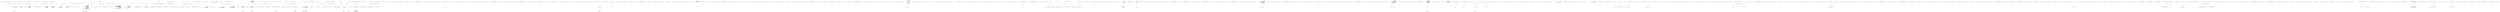 digraph  {
n368 [label="CommandLine.Text.HelpText", span=""];
n369 [label=auto, span=""];
n370 [label="CommandLine.ParserResult<T>", span=""];
n371 [label=pr, span=""];
n372 [label="CommandLine.Text.HelpText", span=""];
n373 [label="System.Func<CommandLine.Error, string>", span=""];
n374 [label=int, span=""];
n375 [label=text, span=""];
n376 [label=string, span=""];
n377 [label=maxLength, span=""];
n378 [label=remainingSpace, span=""];
n379 [label=int, span=""];
n380 [label="CommandLine.Core.Specification", span=""];
n381 [label=optionHelpText, span=""];
n382 [label="CommandLine.Core.OptionSpecification", span=""];
n383 [label="CommandLine.Core.ValueSpecification", span=""];
n0 [cluster="CommandLine.Text.HelpText.HelpText()", label="Entry CommandLine.Text.HelpText.HelpText()", span="34-34"];
n1 [cluster="CommandLine.Text.HelpText.HelpText()", label="Exit CommandLine.Text.HelpText.HelpText()", span="34-34"];
n2 [cluster="CommandLine.Text.HelpText.HelpText(CommandLine.Text.SentenceBuilder)", label="Entry CommandLine.Text.HelpText.HelpText(CommandLine.Text.SentenceBuilder)", span="46-46"];
n3 [cluster="CommandLine.Text.HelpText.HelpText(CommandLine.Text.SentenceBuilder)", label="Exit CommandLine.Text.HelpText.HelpText(CommandLine.Text.SentenceBuilder)", span="46-46"];
n4 [cluster="CommandLine.Text.HelpText.HelpText(string)", label="Entry CommandLine.Text.HelpText.HelpText(string)", span="57-57"];
n5 [cluster="CommandLine.Text.HelpText.HelpText(string)", label="Exit CommandLine.Text.HelpText.HelpText(string)", span="57-57"];
n6 [cluster="CommandLine.Text.HelpText.HelpText(CommandLine.Text.SentenceBuilder, string)", label="Entry CommandLine.Text.HelpText.HelpText(CommandLine.Text.SentenceBuilder, string)", span="68-68"];
n7 [cluster="CommandLine.Text.HelpText.HelpText(CommandLine.Text.SentenceBuilder, string)", label="Exit CommandLine.Text.HelpText.HelpText(CommandLine.Text.SentenceBuilder, string)", span="68-68"];
n8 [cluster="CommandLine.Text.HelpText.HelpText(string, string)", label="Entry CommandLine.Text.HelpText.HelpText(string, string)", span="80-80"];
n9 [cluster="CommandLine.Text.HelpText.HelpText(string, string)", label="Exit CommandLine.Text.HelpText.HelpText(string, string)", span="80-80"];
n10 [cluster="CommandLine.Text.HelpText.HelpText(CommandLine.Text.SentenceBuilder, string, string)", label="Entry CommandLine.Text.HelpText.HelpText(CommandLine.Text.SentenceBuilder, string, string)", span="93-93"];
n11 [cluster="CommandLine.Text.HelpText.HelpText(CommandLine.Text.SentenceBuilder, string, string)", label="sentenceBuilder == null", span="95-95"];
n13 [cluster="CommandLine.Text.HelpText.HelpText(CommandLine.Text.SentenceBuilder, string, string)", label="heading == null", span="96-96"];
n15 [cluster="CommandLine.Text.HelpText.HelpText(CommandLine.Text.SentenceBuilder, string, string)", label="copyright == null", span="97-97"];
n19 [cluster="CommandLine.Text.HelpText.HelpText(CommandLine.Text.SentenceBuilder, string, string)", label="this.sentenceBuilder = sentenceBuilder", span="102-102"];
n20 [cluster="CommandLine.Text.HelpText.HelpText(CommandLine.Text.SentenceBuilder, string, string)", label="this.heading = heading", span="103-103"];
n21 [cluster="CommandLine.Text.HelpText.HelpText(CommandLine.Text.SentenceBuilder, string, string)", label="this.copyright = copyright", span="104-104"];
n12 [cluster="CommandLine.Text.HelpText.HelpText(CommandLine.Text.SentenceBuilder, string, string)", label="throw new ArgumentNullException(''sentenceBuilder'');", span="95-95"];
n14 [cluster="CommandLine.Text.HelpText.HelpText(CommandLine.Text.SentenceBuilder, string, string)", label="throw new ArgumentNullException(''heading'');", span="96-96"];
n16 [cluster="CommandLine.Text.HelpText.HelpText(CommandLine.Text.SentenceBuilder, string, string)", label="throw new ArgumentNullException(''copyright'');", span="97-97"];
n17 [cluster="CommandLine.Text.HelpText.HelpText(CommandLine.Text.SentenceBuilder, string, string)", label="preOptionsHelp = new StringBuilder(BuilderCapacity)", span="99-99"];
n18 [cluster="CommandLine.Text.HelpText.HelpText(CommandLine.Text.SentenceBuilder, string, string)", label="postOptionsHelp = new StringBuilder(BuilderCapacity)", span="100-100"];
n24 [cluster="System.Text.StringBuilder.StringBuilder(int)", label="Entry System.Text.StringBuilder.StringBuilder(int)", span="0-0"];
n22 [cluster="CommandLine.Text.HelpText.HelpText(CommandLine.Text.SentenceBuilder, string, string)", label="Exit CommandLine.Text.HelpText.HelpText(CommandLine.Text.SentenceBuilder, string, string)", span="93-93"];
n23 [cluster="System.ArgumentNullException.ArgumentNullException(string)", label="Entry System.ArgumentNullException.ArgumentNullException(string)", span="0-0"];
n25 [cluster="CommandLine.Text.HelpText.AutoBuild<T>(CommandLine.ParserResult<T>, System.Func<CommandLine.Text.HelpText, CommandLine.Text.HelpText>, bool)", label="Entry CommandLine.Text.HelpText.AutoBuild<T>(CommandLine.ParserResult<T>, System.Func<CommandLine.Text.HelpText, CommandLine.Text.HelpText>, bool)", span="193-193"];
n26 [cluster="CommandLine.Text.HelpText.AutoBuild<T>(CommandLine.ParserResult<T>, System.Func<CommandLine.Text.HelpText, CommandLine.Text.HelpText>, bool)", label="var auto = new HelpText {\r\n                Heading = HeadingInfo.Default,\r\n                Copyright = CopyrightInfo.Default,\r\n                AdditionalNewLineAfterOption = true,\r\n                AddDashesToOption = !verbsIndex\r\n            }", span="198-203"];
n28 [cluster="CommandLine.Text.HelpText.AutoBuild<T>(CommandLine.ParserResult<T>, System.Func<CommandLine.Text.HelpText, CommandLine.Text.HelpText>, bool)", label="onError != null && parserResult.Tag == ParserResultType.NotParsed", span="207-207"];
n29 [cluster="CommandLine.Text.HelpText.AutoBuild<T>(CommandLine.ParserResult<T>, System.Func<CommandLine.Text.HelpText, CommandLine.Text.HelpText>, bool)", label="errors = ((NotParsed<T>)parserResult).Errors", span="209-209"];
n31 [cluster="CommandLine.Text.HelpText.AutoBuild<T>(CommandLine.ParserResult<T>, System.Func<CommandLine.Text.HelpText, CommandLine.Text.HelpText>, bool)", label="auto = onError(auto)", span="213-213"];
n34 [cluster="CommandLine.Text.HelpText.AutoBuild<T>(CommandLine.ParserResult<T>, System.Func<CommandLine.Text.HelpText, CommandLine.Text.HelpText>, bool)", label="(verbsIndex && parserResult.TypeInfo.Multiple.Any()) || errors.Any(e => e.Tag == ErrorType.NoVerbSelectedError)", span="223-223"];
n36 [cluster="CommandLine.Text.HelpText.AutoBuild<T>(CommandLine.ParserResult<T>, System.Func<CommandLine.Text.HelpText, CommandLine.Text.HelpText>, bool)", label="auto.AddVerbs(parserResult.TypeInfo.Multiple.ToArray())", span="226-226"];
n37 [cluster="CommandLine.Text.HelpText.AutoBuild<T>(CommandLine.ParserResult<T>, System.Func<CommandLine.Text.HelpText, CommandLine.Text.HelpText>, bool)", label="auto.AddOptions(parserResult)", span="229-229"];
n27 [cluster="CommandLine.Text.HelpText.AutoBuild<T>(CommandLine.ParserResult<T>, System.Func<CommandLine.Text.HelpText, CommandLine.Text.HelpText>, bool)", label="var errors = Enumerable.Empty<Error>()", span="205-205"];
n32 [cluster="CommandLine.Text.HelpText.AutoBuild<T>(CommandLine.ParserResult<T>, System.Func<CommandLine.Text.HelpText, CommandLine.Text.HelpText>, bool)", label="ReflectionHelper.GetAttribute<AssemblyLicenseAttribute>()\r\n                .Do(license => license.AddToHelpText(auto, true))", span="217-218"];
n51 [cluster="lambda expression", label="license.AddToHelpText(auto, true)", span="218-218"];
n33 [cluster="CommandLine.Text.HelpText.AutoBuild<T>(CommandLine.ParserResult<T>, System.Func<CommandLine.Text.HelpText, CommandLine.Text.HelpText>, bool)", label="ReflectionHelper.GetAttribute<AssemblyUsageAttribute>()\r\n                .Do(usage => usage.AddToHelpText(auto, true))", span="220-221"];
n55 [cluster="lambda expression", label="usage.AddToHelpText(auto, true)", span="221-221"];
n35 [cluster="CommandLine.Text.HelpText.AutoBuild<T>(CommandLine.ParserResult<T>, System.Func<CommandLine.Text.HelpText, CommandLine.Text.HelpText>, bool)", label="auto.AddDashesToOption = false", span="225-225"];
n38 [cluster="CommandLine.Text.HelpText.AutoBuild<T>(CommandLine.ParserResult<T>, System.Func<CommandLine.Text.HelpText, CommandLine.Text.HelpText>, bool)", label="return auto;", span="231-231"];
n40 [cluster="System.Linq.Enumerable.Empty<TResult>()", label="Entry System.Linq.Enumerable.Empty<TResult>()", span="0-0"];
n30 [cluster="CommandLine.Text.HelpText.AutoBuild<T>(CommandLine.ParserResult<T>, System.Func<CommandLine.Text.HelpText, CommandLine.Text.HelpText>, bool)", label="FilterMeaningfulErrors(errors).Any()", span="211-211"];
n41 [cluster="CommandLine.Text.HelpText.FilterMeaningfulErrors(System.Collections.Generic.IEnumerable<CommandLine.Error>)", label="Entry CommandLine.Text.HelpText.FilterMeaningfulErrors(System.Collections.Generic.IEnumerable<CommandLine.Error>)", span="448-448"];
n42 [cluster="System.Collections.Generic.IEnumerable<TSource>.Any<TSource>()", label="Entry System.Collections.Generic.IEnumerable<TSource>.Any<TSource>()", span="0-0"];
n43 [cluster="System.Func<T, TResult>.Invoke(T)", label="Entry System.Func<T, TResult>.Invoke(T)", span="0-0"];
n44 [cluster="CommandLine.Infrastructure.ReflectionHelper.GetAttribute<TAttribute>()", label="Entry CommandLine.Infrastructure.ReflectionHelper.GetAttribute<TAttribute>()", span="12-12"];
n45 [cluster="CSharpx.Maybe<T>.Do<T>(System.Action<T>)", label="Entry CSharpx.Maybe<T>.Do<T>(System.Action<T>)", span="300-300"];
n50 [cluster="lambda expression", label="Entry lambda expression", span="218-218"];
n54 [cluster="lambda expression", label="Entry lambda expression", span="221-221"];
n46 [cluster="Unk.Any", label="Entry Unk.Any", span=""];
n57 [cluster="lambda expression", label="Entry lambda expression", span="223-223"];
n49 [cluster="CommandLine.Text.HelpText.AddOptions<T>(CommandLine.ParserResult<T>)", label="Entry CommandLine.Text.HelpText.AddOptions<T>(CommandLine.ParserResult<T>)", span="329-329"];
n47 [cluster="System.Collections.Generic.IEnumerable<TSource>.ToArray<TSource>()", label="Entry System.Collections.Generic.IEnumerable<TSource>.ToArray<TSource>()", span="0-0"];
n48 [cluster="CommandLine.Text.HelpText.AddVerbs(params System.Type[])", label="Entry CommandLine.Text.HelpText.AddVerbs(params System.Type[])", span="346-346"];
n39 [cluster="CommandLine.Text.HelpText.AutoBuild<T>(CommandLine.ParserResult<T>, System.Func<CommandLine.Text.HelpText, CommandLine.Text.HelpText>, bool)", label="Exit CommandLine.Text.HelpText.AutoBuild<T>(CommandLine.ParserResult<T>, System.Func<CommandLine.Text.HelpText, CommandLine.Text.HelpText>, bool)", span="193-193"];
n52 [cluster="lambda expression", label="Exit lambda expression", span="218-218"];
n53 [cluster="CommandLine.Text.MultilineTextAttribute.AddToHelpText(CommandLine.Text.HelpText, bool)", label="Entry CommandLine.Text.MultilineTextAttribute.AddToHelpText(CommandLine.Text.HelpText, bool)", span="155-155"];
n56 [cluster="lambda expression", label="Exit lambda expression", span="221-221"];
n58 [cluster="lambda expression", label="e.Tag == ErrorType.NoVerbSelectedError", span="223-223"];
n59 [cluster="lambda expression", label="Exit lambda expression", span="223-223"];
n60 [cluster="CommandLine.Text.HelpText.AutoBuild<T>(CommandLine.ParserResult<T>)", label="Entry CommandLine.Text.HelpText.AutoBuild<T>(CommandLine.ParserResult<T>)", span="244-244"];
n61 [cluster="CommandLine.Text.HelpText.AutoBuild<T>(CommandLine.ParserResult<T>)", label="parserResult.Tag != ParserResultType.NotParsed", span="246-246"];
n63 [cluster="CommandLine.Text.HelpText.AutoBuild<T>(CommandLine.ParserResult<T>)", label="var errors = ((NotParsed<T>)parserResult).Errors", span="249-249"];
n67 [cluster="CommandLine.Text.HelpText.AutoBuild<T>(CommandLine.ParserResult<T>)", label="return AutoBuild(parserResult, current => DefaultParsingErrorsHandler(parserResult, current));", span="255-255"];
n85 [cluster="lambda expression", label="DefaultParsingErrorsHandler(parserResult, current)", span="255-255"];
n70 [cluster="CommandLine.Text.HelpText.AutoBuild<T>(CommandLine.ParserResult<T>)", label="return err.Matched\r\n                ? AutoBuild(pr, current => DefaultParsingErrorsHandler(pr, current))\r\n                : AutoBuild(parserResult, current => DefaultParsingErrorsHandler(parserResult, current), true);", span="259-261"];
n92 [cluster="lambda expression", label="DefaultParsingErrorsHandler(parserResult, current)", span="261-261"];
n62 [cluster="CommandLine.Text.HelpText.AutoBuild<T>(CommandLine.ParserResult<T>)", label="throw new ArgumentException(''Excepting NotParsed<T> type.'', ''parserResult'');", span="247-247"];
n64 [cluster="CommandLine.Text.HelpText.AutoBuild<T>(CommandLine.ParserResult<T>)", label="errors.Any(e => e.Tag == ErrorType.VersionRequestedError)", span="251-251"];
n66 [cluster="CommandLine.Text.HelpText.AutoBuild<T>(CommandLine.ParserResult<T>)", label="!errors.Any(e => e.Tag == ErrorType.HelpVerbRequestedError)", span="254-254"];
n68 [cluster="CommandLine.Text.HelpText.AutoBuild<T>(CommandLine.ParserResult<T>)", label="var err = errors.OfType<HelpVerbRequestedError>().Single()", span="257-257"];
n65 [cluster="CommandLine.Text.HelpText.AutoBuild<T>(CommandLine.ParserResult<T>)", label="return new HelpText(HeadingInfo.Default).AddPreOptionsLine(Environment.NewLine);", span="252-252"];
n78 [cluster="lambda expression", label="Entry lambda expression", span="251-251"];
n81 [cluster="lambda expression", label="Entry lambda expression", span="254-254"];
n69 [cluster="CommandLine.Text.HelpText.AutoBuild<T>(CommandLine.ParserResult<T>)", label="var pr = new NotParsed<object>(TypeInfo.Create(err.Type), Enumerable.Empty<Error>())", span="258-258"];
n74 [cluster="System.Collections.IEnumerable.OfType<TResult>()", label="Entry System.Collections.IEnumerable.OfType<TResult>()", span="0-0"];
n75 [cluster="System.Collections.Generic.IEnumerable<TSource>.Single<TSource>()", label="Entry System.Collections.Generic.IEnumerable<TSource>.Single<TSource>()", span="0-0"];
n76 [cluster="CommandLine.NotParsed<T>.NotParsed(CommandLine.TypeInfo, System.Collections.Generic.IEnumerable<CommandLine.Error>)", label="Entry CommandLine.NotParsed<T>.NotParsed(CommandLine.TypeInfo, System.Collections.Generic.IEnumerable<CommandLine.Error>)", span="163-163"];
n77 [cluster="CommandLine.TypeInfo.Create(System.Type)", label="Entry CommandLine.TypeInfo.Create(System.Type)", span="29-29"];
n89 [cluster="lambda expression", label="DefaultParsingErrorsHandler(pr, current)", span="260-260"];
n71 [cluster="CommandLine.Text.HelpText.AutoBuild<T>(CommandLine.ParserResult<T>)", label="Exit CommandLine.Text.HelpText.AutoBuild<T>(CommandLine.ParserResult<T>)", span="244-244"];
n88 [cluster="lambda expression", label="Entry lambda expression", span="260-260"];
n91 [cluster="lambda expression", label="Entry lambda expression", span="261-261"];
n84 [cluster="lambda expression", label="Entry lambda expression", span="255-255"];
n73 [cluster="CommandLine.Text.HelpText.AddPreOptionsLine(string)", label="Entry CommandLine.Text.HelpText.AddPreOptionsLine(string)", span="309-309"];
n72 [cluster="System.ArgumentException.ArgumentException(string, string)", label="Entry System.ArgumentException.ArgumentException(string, string)", span="0-0"];
n79 [cluster="lambda expression", label="e.Tag == ErrorType.VersionRequestedError", span="251-251"];
n80 [cluster="lambda expression", label="Exit lambda expression", span="251-251"];
n82 [cluster="lambda expression", label="e.Tag == ErrorType.HelpVerbRequestedError", span="254-254"];
n83 [cluster="lambda expression", label="Exit lambda expression", span="254-254"];
n86 [cluster="lambda expression", label="Exit lambda expression", span="255-255"];
n87 [cluster="CommandLine.Text.HelpText.DefaultParsingErrorsHandler<T>(CommandLine.ParserResult<T>, CommandLine.Text.HelpText)", label="Entry CommandLine.Text.HelpText.DefaultParsingErrorsHandler<T>(CommandLine.ParserResult<T>, CommandLine.Text.HelpText)", span="269-269"];
n90 [cluster="lambda expression", label="Exit lambda expression", span="260-260"];
n93 [cluster="lambda expression", label="Exit lambda expression", span="261-261"];
n94 [cluster="CommandLine.Text.HelpText.DefaultParsingErrorsHandler<T>(CommandLine.ParserResult<T>, CommandLine.Text.HelpText)", label="parserResult == null", span="271-271"];
n96 [cluster="CommandLine.Text.HelpText.DefaultParsingErrorsHandler<T>(CommandLine.ParserResult<T>, CommandLine.Text.HelpText)", label="current == null", span="272-272"];
n98 [cluster="CommandLine.Text.HelpText.DefaultParsingErrorsHandler<T>(CommandLine.ParserResult<T>, CommandLine.Text.HelpText)", label="FilterMeaningfulErrors(((NotParsed<T>)parserResult).Errors).Empty()", span="274-274"];
n99 [cluster="CommandLine.Text.HelpText.DefaultParsingErrorsHandler<T>(CommandLine.ParserResult<T>, CommandLine.Text.HelpText)", label="return current;", span="275-275"];
n100 [cluster="CommandLine.Text.HelpText.DefaultParsingErrorsHandler<T>(CommandLine.ParserResult<T>, CommandLine.Text.HelpText)", label="var errors = RenderParsingErrorsText(parserResult,\r\n                current.SentenceBuilder.FormatError,\r\n                current.SentenceBuilder.FormatMutuallyExclusiveSetErrors,\r\n                2)", span="277-280"];
n102 [cluster="CommandLine.Text.HelpText.DefaultParsingErrorsHandler<T>(CommandLine.ParserResult<T>, CommandLine.Text.HelpText)", label="return current;", span="282-282"];
n103 [cluster="CommandLine.Text.HelpText.DefaultParsingErrorsHandler<T>(CommandLine.ParserResult<T>, CommandLine.Text.HelpText)", label="current.AddPreOptionsLine(\r\n                string.Concat(Environment.NewLine, current.SentenceBuilder.ErrorsHeadingText()))", span="284-285"];
n105 [cluster="CommandLine.Text.HelpText.DefaultParsingErrorsHandler<T>(CommandLine.ParserResult<T>, CommandLine.Text.HelpText)", label="lines.ForEach(\r\n                line => current.AddPreOptionsLine(line))", span="288-289"];
n116 [cluster="lambda expression", label="current.AddPreOptionsLine(line)", span="289-289"];
n106 [cluster="CommandLine.Text.HelpText.DefaultParsingErrorsHandler<T>(CommandLine.ParserResult<T>, CommandLine.Text.HelpText)", label="return current;", span="291-291"];
n95 [cluster="CommandLine.Text.HelpText.DefaultParsingErrorsHandler<T>(CommandLine.ParserResult<T>, CommandLine.Text.HelpText)", label="throw new ArgumentNullException(''parserResult'');", span="271-271"];
n97 [cluster="CommandLine.Text.HelpText.DefaultParsingErrorsHandler<T>(CommandLine.ParserResult<T>, CommandLine.Text.HelpText)", label="throw new ArgumentNullException(''current'');", span="272-272"];
n108 [cluster="System.Collections.Generic.IEnumerable<TSource>.Empty<TSource>()", label="Entry System.Collections.Generic.IEnumerable<TSource>.Empty<TSource>()", span="31-31"];
n101 [cluster="CommandLine.Text.HelpText.DefaultParsingErrorsHandler<T>(CommandLine.ParserResult<T>, CommandLine.Text.HelpText)", label="string.IsNullOrEmpty(errors)", span="281-281"];
n109 [cluster="CommandLine.Text.HelpText.RenderParsingErrorsText<T>(CommandLine.ParserResult<T>, System.Func<CommandLine.Error, string>, System.Func<System.Collections.Generic.IEnumerable<CommandLine.MutuallyExclusiveSetError>, string>, int)", label="Entry CommandLine.Text.HelpText.RenderParsingErrorsText<T>(CommandLine.ParserResult<T>, System.Func<CommandLine.Error, string>, System.Func<System.Collections.Generic.IEnumerable<CommandLine.MutuallyExclusiveSetError>, string>, int)", span="396-396"];
n104 [cluster="CommandLine.Text.HelpText.DefaultParsingErrorsHandler<T>(CommandLine.ParserResult<T>, CommandLine.Text.HelpText)", label="var lines = errors.Split(\r\n                new[] { Environment.NewLine }, StringSplitOptions.None)", span="286-287"];
n110 [cluster="string.IsNullOrEmpty(string)", label="Entry string.IsNullOrEmpty(string)", span="0-0"];
n111 [cluster="System.Func<TResult>.Invoke()", label="Entry System.Func<TResult>.Invoke()", span="0-0"];
n112 [cluster="string.Concat(string, string)", label="Entry string.Concat(string, string)", span="0-0"];
n113 [cluster="string.Split(string[], System.StringSplitOptions)", label="Entry string.Split(string[], System.StringSplitOptions)", span="0-0"];
n114 [cluster="System.Collections.Generic.IEnumerable<T>.ForEach<T>(System.Action<T>)", label="Entry System.Collections.Generic.IEnumerable<T>.ForEach<T>(System.Action<T>)", span="231-231"];
n115 [cluster="lambda expression", label="Entry lambda expression", span="289-289"];
n107 [cluster="CommandLine.Text.HelpText.DefaultParsingErrorsHandler<T>(CommandLine.ParserResult<T>, CommandLine.Text.HelpText)", label="Exit CommandLine.Text.HelpText.DefaultParsingErrorsHandler<T>(CommandLine.ParserResult<T>, CommandLine.Text.HelpText)", span="269-269"];
n117 [cluster="lambda expression", label="Exit lambda expression", span="289-289"];
n118 [cluster="CommandLine.Text.HelpText.implicit operator string(CommandLine.Text.HelpText)", label="Entry CommandLine.Text.HelpText.implicit operator string(CommandLine.Text.HelpText)", span="299-299"];
n119 [cluster="CommandLine.Text.HelpText.implicit operator string(CommandLine.Text.HelpText)", label="return info.ToString();", span="301-301"];
n120 [cluster="CommandLine.Text.HelpText.implicit operator string(CommandLine.Text.HelpText)", label="Exit CommandLine.Text.HelpText.implicit operator string(CommandLine.Text.HelpText)", span="299-299"];
n121 [cluster="CommandLine.Text.HelpText.ToString()", label="Entry CommandLine.Text.HelpText.ToString()", span="430-430"];
n122 [cluster="CommandLine.Text.HelpText.AddPreOptionsLine(string)", label="return AddPreOptionsLine(value, MaximumDisplayWidth);", span="311-311"];
n123 [cluster="CommandLine.Text.HelpText.AddPreOptionsLine(string)", label="Exit CommandLine.Text.HelpText.AddPreOptionsLine(string)", span="309-309"];
n124 [cluster="CommandLine.Text.HelpText.AddPreOptionsLine(string, int)", label="Entry CommandLine.Text.HelpText.AddPreOptionsLine(string, int)", span="558-558"];
n125 [cluster="CommandLine.Text.HelpText.AddPostOptionsLine(string)", label="Entry CommandLine.Text.HelpText.AddPostOptionsLine(string)", span="319-319"];
n126 [cluster="CommandLine.Text.HelpText.AddPostOptionsLine(string)", label="return AddLine(postOptionsHelp, value);", span="321-321"];
n127 [cluster="CommandLine.Text.HelpText.AddPostOptionsLine(string)", label="Exit CommandLine.Text.HelpText.AddPostOptionsLine(string)", span="319-319"];
n128 [cluster="CommandLine.Text.HelpText.AddLine(System.Text.StringBuilder, string)", label="Entry CommandLine.Text.HelpText.AddLine(System.Text.StringBuilder, string)", span="664-664"];
n129 [cluster="CommandLine.Text.HelpText.AddOptions<T>(CommandLine.ParserResult<T>)", label="result == null", span="332-332"];
n131 [cluster="CommandLine.Text.HelpText.AddOptions<T>(CommandLine.ParserResult<T>)", label="return AddOptionsImpl(\r\n                GetSpecificationsFromType(result.TypeInfo.Single),\r\n                SentenceBuilder.RequiredWord(),\r\n                MaximumDisplayWidth);", span="334-337"];
n130 [cluster="CommandLine.Text.HelpText.AddOptions<T>(CommandLine.ParserResult<T>)", label="throw new ArgumentNullException(''result'');", span="332-332"];
n132 [cluster="CommandLine.Text.HelpText.AddOptions<T>(CommandLine.ParserResult<T>)", label="Exit CommandLine.Text.HelpText.AddOptions<T>(CommandLine.ParserResult<T>)", span="329-329"];
n133 [cluster="CommandLine.Text.HelpText.GetSpecificationsFromType(System.Type)", label="Entry CommandLine.Text.HelpText.GetSpecificationsFromType(System.Type)", span="489-489"];
n134 [cluster="CommandLine.Text.HelpText.AddOptionsImpl(System.Collections.Generic.IEnumerable<CommandLine.Core.Specification>, string, int)", label="Entry CommandLine.Text.HelpText.AddOptionsImpl(System.Collections.Generic.IEnumerable<CommandLine.Core.Specification>, string, int)", span="520-520"];
n135 [cluster="CommandLine.Text.HelpText.AddVerbs(params System.Type[])", label="types == null", span="348-348"];
n137 [cluster="CommandLine.Text.HelpText.AddVerbs(params System.Type[])", label="types.Length == 0", span="349-349"];
n139 [cluster="CommandLine.Text.HelpText.AddVerbs(params System.Type[])", label="return AddOptionsImpl(\r\n                AdaptVerbsToSpecifications(types),\r\n                SentenceBuilder.RequiredWord(),\r\n                MaximumDisplayWidth);", span="351-354"];
n136 [cluster="CommandLine.Text.HelpText.AddVerbs(params System.Type[])", label="throw new ArgumentNullException(''types'');", span="348-348"];
n138 [cluster="CommandLine.Text.HelpText.AddVerbs(params System.Type[])", label="throw new ArgumentOutOfRangeException(''types'');", span="349-349"];
n140 [cluster="CommandLine.Text.HelpText.AddVerbs(params System.Type[])", label="Exit CommandLine.Text.HelpText.AddVerbs(params System.Type[])", span="346-346"];
n142 [cluster="CommandLine.Text.HelpText.AdaptVerbsToSpecifications(System.Collections.Generic.IEnumerable<System.Type>)", label="Entry CommandLine.Text.HelpText.AdaptVerbsToSpecifications(System.Collections.Generic.IEnumerable<System.Type>)", span="508-508"];
n141 [cluster="System.ArgumentOutOfRangeException.ArgumentOutOfRangeException(string)", label="Entry System.ArgumentOutOfRangeException.ArgumentOutOfRangeException(string)", span="0-0"];
n143 [cluster="CommandLine.Text.HelpText.AddOptions<T>(int, CommandLine.ParserResult<T>)", label="Entry CommandLine.Text.HelpText.AddOptions<T>(int, CommandLine.ParserResult<T>)", span="363-363"];
n144 [cluster="CommandLine.Text.HelpText.AddOptions<T>(int, CommandLine.ParserResult<T>)", label="result == null", span="365-365"];
n146 [cluster="CommandLine.Text.HelpText.AddOptions<T>(int, CommandLine.ParserResult<T>)", label="return AddOptionsImpl(\r\n                GetSpecificationsFromType(result.TypeInfo.Single),\r\n                SentenceBuilder.RequiredWord(),\r\n                maximumLength);", span="367-370"];
n145 [cluster="CommandLine.Text.HelpText.AddOptions<T>(int, CommandLine.ParserResult<T>)", label="throw new ArgumentNullException(''result'');", span="365-365"];
n147 [cluster="CommandLine.Text.HelpText.AddOptions<T>(int, CommandLine.ParserResult<T>)", label="Exit CommandLine.Text.HelpText.AddOptions<T>(int, CommandLine.ParserResult<T>)", span="363-363"];
n148 [cluster="CommandLine.Text.HelpText.AddVerbs(int, params System.Type[])", label="Entry CommandLine.Text.HelpText.AddVerbs(int, params System.Type[])", span="380-380"];
n149 [cluster="CommandLine.Text.HelpText.AddVerbs(int, params System.Type[])", label="types == null", span="382-382"];
n151 [cluster="CommandLine.Text.HelpText.AddVerbs(int, params System.Type[])", label="types.Length == 0", span="383-383"];
n153 [cluster="CommandLine.Text.HelpText.AddVerbs(int, params System.Type[])", label="return AddOptionsImpl(AdaptVerbsToSpecifications(types), SentenceBuilder.RequiredWord(), maximumLength);", span="385-385"];
n150 [cluster="CommandLine.Text.HelpText.AddVerbs(int, params System.Type[])", label="throw new ArgumentNullException(''types'');", span="382-382"];
n152 [cluster="CommandLine.Text.HelpText.AddVerbs(int, params System.Type[])", label="throw new ArgumentOutOfRangeException(''types'');", span="383-383"];
n154 [cluster="CommandLine.Text.HelpText.AddVerbs(int, params System.Type[])", label="Exit CommandLine.Text.HelpText.AddVerbs(int, params System.Type[])", span="380-380"];
n155 [cluster="CommandLine.Text.HelpText.RenderParsingErrorsText<T>(CommandLine.ParserResult<T>, System.Func<CommandLine.Error, string>, System.Func<System.Collections.Generic.IEnumerable<CommandLine.MutuallyExclusiveSetError>, string>, int)", label="parserResult == null", span="402-402"];
n157 [cluster="CommandLine.Text.HelpText.RenderParsingErrorsText<T>(CommandLine.ParserResult<T>, System.Func<CommandLine.Error, string>, System.Func<System.Collections.Generic.IEnumerable<CommandLine.MutuallyExclusiveSetError>, string>, int)", label="var meaningfulErrors =\r\n                FilterMeaningfulErrors(((NotParsed<T>)parserResult).Errors)", span="404-405"];
n161 [cluster="CommandLine.Text.HelpText.RenderParsingErrorsText<T>(CommandLine.ParserResult<T>, System.Func<CommandLine.Error, string>, System.Func<System.Collections.Generic.IEnumerable<CommandLine.MutuallyExclusiveSetError>, string>, int)", label="meaningfulErrors\r\n                .Where(e => e.Tag != ErrorType.MutuallyExclusiveSetError)\r\n                .ForEach(\r\n                    error =>\r\n                        {\r\n                            var line = new StringBuilder(indent.Spaces())\r\n                                .Append(formatError(error)); \r\n                            text.AppendLine(line.ToString());\r\n                        })", span="410-418"];
n173 [cluster="lambda expression", label="var line = new StringBuilder(indent.Spaces())\r\n                                .Append(formatError(error))", span="415-416"];
n162 [cluster="CommandLine.Text.HelpText.RenderParsingErrorsText<T>(CommandLine.ParserResult<T>, System.Func<CommandLine.Error, string>, System.Func<System.Collections.Generic.IEnumerable<CommandLine.MutuallyExclusiveSetError>, string>, int)", label="return text.AppendIfNotEmpty(\r\n                formatMutuallyExclusiveSetErrors(\r\n                    meaningfulErrors.OfType<MutuallyExclusiveSetError>()))\r\n                .ToString();", span="420-423"];
n156 [cluster="CommandLine.Text.HelpText.RenderParsingErrorsText<T>(CommandLine.ParserResult<T>, System.Func<CommandLine.Error, string>, System.Func<System.Collections.Generic.IEnumerable<CommandLine.MutuallyExclusiveSetError>, string>, int)", label="throw new ArgumentNullException(''parserResult'');", span="402-402"];
n158 [cluster="CommandLine.Text.HelpText.RenderParsingErrorsText<T>(CommandLine.ParserResult<T>, System.Func<CommandLine.Error, string>, System.Func<System.Collections.Generic.IEnumerable<CommandLine.MutuallyExclusiveSetError>, string>, int)", label="meaningfulErrors.Empty()", span="406-406"];
n159 [cluster="CommandLine.Text.HelpText.RenderParsingErrorsText<T>(CommandLine.ParserResult<T>, System.Func<CommandLine.Error, string>, System.Func<System.Collections.Generic.IEnumerable<CommandLine.MutuallyExclusiveSetError>, string>, int)", label="return string.Empty;", span="407-407"];
n160 [cluster="CommandLine.Text.HelpText.RenderParsingErrorsText<T>(CommandLine.ParserResult<T>, System.Func<CommandLine.Error, string>, System.Func<System.Collections.Generic.IEnumerable<CommandLine.MutuallyExclusiveSetError>, string>, int)", label="var text = new StringBuilder()", span="409-409"];
n164 [cluster="System.Text.StringBuilder.StringBuilder()", label="Entry System.Text.StringBuilder.StringBuilder()", span="0-0"];
n174 [cluster="lambda expression", label="text.AppendLine(line.ToString())", span="417-417"];
n165 [cluster="Unk.Where", label="Entry Unk.Where", span=""];
n166 [cluster="Unk.ForEach", label="Entry Unk.ForEach", span=""];
n169 [cluster="lambda expression", label="Entry lambda expression", span="411-411"];
n172 [cluster="lambda expression", label="Entry lambda expression", span="413-418"];
n163 [cluster="CommandLine.Text.HelpText.RenderParsingErrorsText<T>(CommandLine.ParserResult<T>, System.Func<CommandLine.Error, string>, System.Func<System.Collections.Generic.IEnumerable<CommandLine.MutuallyExclusiveSetError>, string>, int)", label="Exit CommandLine.Text.HelpText.RenderParsingErrorsText<T>(CommandLine.ParserResult<T>, System.Func<CommandLine.Error, string>, System.Func<System.Collections.Generic.IEnumerable<CommandLine.MutuallyExclusiveSetError>, string>, int)", span="396-396"];
n167 [cluster="System.Text.StringBuilder.AppendIfNotEmpty(params string[])", label="Entry System.Text.StringBuilder.AppendIfNotEmpty(params string[])", span="57-57"];
n168 [cluster="System.Text.StringBuilder.ToString()", label="Entry System.Text.StringBuilder.ToString()", span="0-0"];
n170 [cluster="lambda expression", label="e.Tag != ErrorType.MutuallyExclusiveSetError", span="411-411"];
n171 [cluster="lambda expression", label="Exit lambda expression", span="411-411"];
n176 [cluster="System.Text.StringBuilder.StringBuilder(string)", label="Entry System.Text.StringBuilder.StringBuilder(string)", span="0-0"];
n177 [cluster="int.Spaces()", label="Entry int.Spaces()", span="30-30"];
n178 [cluster="Unk.formatError", label="Entry Unk.formatError", span=""];
n179 [cluster="System.Text.StringBuilder.Append(string)", label="Entry System.Text.StringBuilder.Append(string)", span="0-0"];
n175 [cluster="lambda expression", label="Exit lambda expression", span="413-418"];
n180 [cluster="System.Text.StringBuilder.AppendLine(string)", label="Entry System.Text.StringBuilder.AppendLine(string)", span="0-0"];
n181 [cluster="CommandLine.Text.HelpText.ToString()", label="int ExtraLength = 10", span="432-432"];
n182 [cluster="CommandLine.Text.HelpText.ToString()", label="return\r\n                new StringBuilder(\r\n                    heading.SafeLength() + copyright.SafeLength() + preOptionsHelp.SafeLength() +\r\n                        optionsHelp.SafeLength() + ExtraLength).Append(heading)\r\n                    .AppendWhen(!string.IsNullOrEmpty(copyright), Environment.NewLine, copyright)\r\n                    .AppendWhen(preOptionsHelp.Length > 0, Environment.NewLine, preOptionsHelp.ToString())\r\n                    .AppendWhen(\r\n                        optionsHelp != null && optionsHelp.Length > 0,\r\n                        Environment.NewLine,\r\n                        Environment.NewLine,\r\n                        optionsHelp.SafeToString())\r\n                    .AppendWhen(postOptionsHelp.Length > 0, Environment.NewLine, postOptionsHelp.ToString())\r\n                .ToString();", span="433-445"];
n183 [cluster="CommandLine.Text.HelpText.ToString()", label="Exit CommandLine.Text.HelpText.ToString()", span="430-430"];
n184 [cluster="string.SafeLength()", label="Entry string.SafeLength()", span="40-40"];
n185 [cluster="System.Text.StringBuilder.SafeLength()", label="Entry System.Text.StringBuilder.SafeLength()", span="73-73"];
n186 [cluster="System.Text.StringBuilder.AppendWhen(bool, params string[])", label="Entry System.Text.StringBuilder.AppendWhen(bool, params string[])", span="9-9"];
n187 [cluster="System.Text.StringBuilder.SafeToString()", label="Entry System.Text.StringBuilder.SafeToString()", span="66-66"];
n188 [cluster="CommandLine.Text.HelpText.FilterMeaningfulErrors(System.Collections.Generic.IEnumerable<CommandLine.Error>)", label="return errors.Where(e => e.Tag != ErrorType.HelpRequestedError && e.Tag != ErrorType.HelpVerbRequestedError);", span="450-450"];
n189 [cluster="CommandLine.Text.HelpText.FilterMeaningfulErrors(System.Collections.Generic.IEnumerable<CommandLine.Error>)", label="Exit CommandLine.Text.HelpText.FilterMeaningfulErrors(System.Collections.Generic.IEnumerable<CommandLine.Error>)", span="448-448"];
n190 [cluster="lambda expression", label="Entry lambda expression", span="450-450"];
n191 [cluster="lambda expression", label="e.Tag != ErrorType.HelpRequestedError && e.Tag != ErrorType.HelpVerbRequestedError", span="450-450"];
n192 [cluster="lambda expression", label="Exit lambda expression", span="450-450"];
n193 [cluster="CommandLine.Text.HelpText.AddLine(System.Text.StringBuilder, string, int)", label="Entry CommandLine.Text.HelpText.AddLine(System.Text.StringBuilder, string, int)", span="453-453"];
n194 [cluster="CommandLine.Text.HelpText.AddLine(System.Text.StringBuilder, string, int)", label="builder.AppendWhen(builder.Length > 0, Environment.NewLine)", span="455-455"];
n196 [cluster="CommandLine.Text.HelpText.AddLine(System.Text.StringBuilder, string, int)", label="var words = value.Split(' ')", span="459-459"];
n199 [cluster="CommandLine.Text.HelpText.AddLine(System.Text.StringBuilder, string, int)", label="words[i].Length < (maximumLength - wordBuffer)", span="462-462"];
n200 [cluster="CommandLine.Text.HelpText.AddLine(System.Text.StringBuilder, string, int)", label="builder.Append(words[i])", span="464-464"];
n202 [cluster="CommandLine.Text.HelpText.AddLine(System.Text.StringBuilder, string, int)", label="(maximumLength - wordBuffer) > 1 && i != words.Length - 1", span="466-466"];
n203 [cluster="CommandLine.Text.HelpText.AddLine(System.Text.StringBuilder, string, int)", label="builder.Append('' '')", span="468-468"];
n205 [cluster="CommandLine.Text.HelpText.AddLine(System.Text.StringBuilder, string, int)", label="words[i].Length >= maximumLength && wordBuffer == 0", span="472-472"];
n206 [cluster="CommandLine.Text.HelpText.AddLine(System.Text.StringBuilder, string, int)", label="builder.Append(words[i].Substring(0, maximumLength))", span="474-474"];
n207 [cluster="CommandLine.Text.HelpText.AddLine(System.Text.StringBuilder, string, int)", label="wordBuffer = maximumLength", span="475-475"];
n209 [cluster="CommandLine.Text.HelpText.AddLine(System.Text.StringBuilder, string, int)", label="value = value.Substring(Math.Min(wordBuffer, value.Length))", span="481-481"];
n210 [cluster="CommandLine.Text.HelpText.AddLine(System.Text.StringBuilder, string, int)", label="builder.AppendWhen(value.Length > 0, Environment.NewLine)", span="482-482"];
n211 [cluster="CommandLine.Text.HelpText.AddLine(System.Text.StringBuilder, string, int)", label="value.Length > maximumLength", span="484-484"];
n212 [cluster="CommandLine.Text.HelpText.AddLine(System.Text.StringBuilder, string, int)", label="builder.Append(value)", span="486-486"];
n195 [cluster="CommandLine.Text.HelpText.AddLine(System.Text.StringBuilder, string, int)", label="var wordBuffer = 0", span="458-458"];
n201 [cluster="CommandLine.Text.HelpText.AddLine(System.Text.StringBuilder, string, int)", label="wordBuffer += words[i].Length", span="465-465"];
n197 [cluster="CommandLine.Text.HelpText.AddLine(System.Text.StringBuilder, string, int)", label="var i = 0", span="460-460"];
n214 [cluster="string.Split(params char[])", label="Entry string.Split(params char[])", span="0-0"];
n198 [cluster="CommandLine.Text.HelpText.AddLine(System.Text.StringBuilder, string, int)", label="i < words.Length", span="460-460"];
n208 [cluster="CommandLine.Text.HelpText.AddLine(System.Text.StringBuilder, string, int)", label="i++", span="460-460"];
n204 [cluster="CommandLine.Text.HelpText.AddLine(System.Text.StringBuilder, string, int)", label="wordBuffer++", span="469-469"];
n215 [cluster="string.Substring(int, int)", label="Entry string.Substring(int, int)", span="0-0"];
n216 [cluster="System.Math.Min(int, int)", label="Entry System.Math.Min(int, int)", span="0-0"];
n217 [cluster="string.Substring(int)", label="Entry string.Substring(int)", span="0-0"];
n213 [cluster="CommandLine.Text.HelpText.AddLine(System.Text.StringBuilder, string, int)", label="Exit CommandLine.Text.HelpText.AddLine(System.Text.StringBuilder, string, int)", span="453-453"];
n218 [cluster="CommandLine.Text.HelpText.GetSpecificationsFromType(System.Type)", label="var specs = type.GetSpecifications(Specification.FromProperty)", span="491-491"];
n219 [cluster="CommandLine.Text.HelpText.GetSpecificationsFromType(System.Type)", label="var optionSpecs = specs\r\n                .OfType<OptionSpecification>()\r\n                .Concat(new[] { MakeHelpEntry(), MakeVersionEntry() })", span="492-494"];
n223 [cluster="System.Type.GetSpecifications<T>(System.Func<System.Reflection.PropertyInfo, T>)", label="Entry System.Type.GetSpecifications<T>(System.Func<System.Reflection.PropertyInfo, T>)", span="16-16"];
n220 [cluster="CommandLine.Text.HelpText.GetSpecificationsFromType(System.Type)", label="var valueSpecs = specs\r\n                .OfType<ValueSpecification>()\r\n                .OrderBy(v => v.Index)", span="495-497"];
n224 [cluster="CommandLine.Text.HelpText.MakeHelpEntry()", label="Entry CommandLine.Text.HelpText.MakeHelpEntry()", span="538-538"];
n225 [cluster="CommandLine.Text.HelpText.MakeVersionEntry()", label="Entry CommandLine.Text.HelpText.MakeVersionEntry()", span="548-548"];
n226 [cluster="System.Collections.Generic.IEnumerable<TSource>.Concat<TSource>(System.Collections.Generic.IEnumerable<TSource>)", label="Entry System.Collections.Generic.IEnumerable<TSource>.Concat<TSource>(System.Collections.Generic.IEnumerable<TSource>)", span="0-0"];
n221 [cluster="CommandLine.Text.HelpText.GetSpecificationsFromType(System.Type)", label="return Enumerable.Empty<Specification>()\r\n                .Concat(optionSpecs)\r\n                .Concat(valueSpecs);", span="498-500"];
n227 [cluster="System.Collections.Generic.IEnumerable<TSource>.OrderBy<TSource, TKey>(System.Func<TSource, TKey>)", label="Entry System.Collections.Generic.IEnumerable<TSource>.OrderBy<TSource, TKey>(System.Func<TSource, TKey>)", span="0-0"];
n228 [cluster="lambda expression", label="Entry lambda expression", span="497-497"];
n222 [cluster="CommandLine.Text.HelpText.GetSpecificationsFromType(System.Type)", label="Exit CommandLine.Text.HelpText.GetSpecificationsFromType(System.Type)", span="489-489"];
n229 [cluster="lambda expression", label="v.Index", span="497-497"];
n230 [cluster="lambda expression", label="Exit lambda expression", span="497-497"];
n231 [cluster="CommandLine.Text.HelpText.AdaptVerbsToSpecifications(System.Collections.Generic.IEnumerable<System.Type>)", label="return (from verbTuple in Verb.SelectFromTypes(types)\r\n                    select\r\n                        OptionSpecification.NewSwitch(\r\n                            string.Empty,\r\n                            verbTuple.Item1.Name,\r\n                            false,\r\n                            verbTuple.Item1.HelpText,\r\n                            string.Empty)).Concat(new[] { MakeHelpEntry(), MakeVersionEntry() });", span="510-517"];
n232 [cluster="CommandLine.Text.HelpText.AdaptVerbsToSpecifications(System.Collections.Generic.IEnumerable<System.Type>)", label="Exit CommandLine.Text.HelpText.AdaptVerbsToSpecifications(System.Collections.Generic.IEnumerable<System.Type>)", span="508-508"];
n233 [cluster="CommandLine.Core.Verb.SelectFromTypes(System.Collections.Generic.IEnumerable<System.Type>)", label="Entry CommandLine.Core.Verb.SelectFromTypes(System.Collections.Generic.IEnumerable<System.Type>)", span="40-40"];
n234 [cluster="CommandLine.Core.OptionSpecification.NewSwitch(string, string, bool, string, string)", label="Entry CommandLine.Core.OptionSpecification.NewSwitch(string, string, bool, string, string)", span="45-45"];
n235 [cluster="Unk.Concat", label="Entry Unk.Concat", span=""];
n236 [cluster="CommandLine.Text.HelpText.AddOptionsImpl(System.Collections.Generic.IEnumerable<CommandLine.Core.Specification>, string, int)", label="var maxLength = GetMaxLength(specifications)", span="525-525"];
n238 [cluster="CommandLine.Text.HelpText.AddOptionsImpl(System.Collections.Generic.IEnumerable<CommandLine.Core.Specification>, string, int)", label="var remainingSpace = maximumLength - (maxLength + 6)", span="529-529"];
n239 [cluster="CommandLine.Text.HelpText.AddOptionsImpl(System.Collections.Generic.IEnumerable<CommandLine.Core.Specification>, string, int)", label="specifications.ForEach(\r\n                option =>\r\n                    AddOption(requiredWord, maxLength, option, remainingSpace))", span="531-533"];
n244 [cluster="lambda expression", label="AddOption(requiredWord, maxLength, option, remainingSpace)", span="533-533"];
n237 [cluster="CommandLine.Text.HelpText.AddOptionsImpl(System.Collections.Generic.IEnumerable<CommandLine.Core.Specification>, string, int)", label="optionsHelp = new StringBuilder(BuilderCapacity)", span="527-527"];
n242 [cluster="CommandLine.Text.HelpText.GetMaxLength(System.Collections.Generic.IEnumerable<CommandLine.Core.Specification>)", label="Entry CommandLine.Text.HelpText.GetMaxLength(System.Collections.Generic.IEnumerable<CommandLine.Core.Specification>)", span="671-671"];
n240 [cluster="CommandLine.Text.HelpText.AddOptionsImpl(System.Collections.Generic.IEnumerable<CommandLine.Core.Specification>, string, int)", label="return this;", span="535-535"];
n243 [cluster="lambda expression", label="Entry lambda expression", span="532-533"];
n241 [cluster="CommandLine.Text.HelpText.AddOptionsImpl(System.Collections.Generic.IEnumerable<CommandLine.Core.Specification>, string, int)", label="Exit CommandLine.Text.HelpText.AddOptionsImpl(System.Collections.Generic.IEnumerable<CommandLine.Core.Specification>, string, int)", span="520-520"];
n245 [cluster="lambda expression", label="Exit lambda expression", span="532-533"];
n246 [cluster="CommandLine.Text.HelpText.AddOption(string, int, CommandLine.Core.Specification, int)", label="Entry CommandLine.Text.HelpText.AddOption(string, int, CommandLine.Core.Specification, int)", span="565-565"];
n247 [cluster="CommandLine.Text.HelpText.MakeHelpEntry()", label="return OptionSpecification.NewSwitch(\r\n                string.Empty,\r\n                ''help'',\r\n                false,\r\n                sentenceBuilder.HelpCommandText(AddDashesToOption),\r\n                string.Empty);", span="540-545"];
n248 [cluster="CommandLine.Text.HelpText.MakeHelpEntry()", label="Exit CommandLine.Text.HelpText.MakeHelpEntry()", span="538-538"];
n249 [cluster="CommandLine.Text.HelpText.MakeVersionEntry()", label="return OptionSpecification.NewSwitch(\r\n                string.Empty,\r\n                ''version'',\r\n                false,\r\n                sentenceBuilder.VersionCommandText(AddDashesToOption),\r\n                string.Empty);", span="550-555"];
n250 [cluster="CommandLine.Text.HelpText.MakeVersionEntry()", label="Exit CommandLine.Text.HelpText.MakeVersionEntry()", span="548-548"];
n251 [cluster="CommandLine.Text.HelpText.AddPreOptionsLine(string, int)", label="AddLine(preOptionsHelp, value, maximumLength)", span="560-560"];
n252 [cluster="CommandLine.Text.HelpText.AddPreOptionsLine(string, int)", label="return this;", span="562-562"];
n253 [cluster="CommandLine.Text.HelpText.AddPreOptionsLine(string, int)", label="Exit CommandLine.Text.HelpText.AddPreOptionsLine(string, int)", span="558-558"];
n254 [cluster="CommandLine.Text.HelpText.AddOption(string, int, CommandLine.Core.Specification, int)", label="optionsHelp.Append(''  '')", span="567-567"];
n255 [cluster="CommandLine.Text.HelpText.AddOption(string, int, CommandLine.Core.Specification, int)", label="var name = new StringBuilder(maxLength)\r\n                .BimapIf(\r\n                    specification.Tag == SpecificationType.Option,\r\n                    it => it.Append(AddOptionName(maxLength, (OptionSpecification)specification)),\r\n                    it => it.Append(AddValueName(maxLength, (ValueSpecification)specification)))", span="568-572"];
n291 [cluster="lambda expression", label="it.Append(AddOptionName(maxLength, (OptionSpecification)specification))", span="571-571"];
n295 [cluster="lambda expression", label="it.Append(AddValueName(maxLength, (ValueSpecification)specification))", span="572-572"];
n256 [cluster="CommandLine.Text.HelpText.AddOption(string, int, CommandLine.Core.Specification, int)", label="optionsHelp\r\n                .Append(name.Length < maxLength ? name.ToString().PadRight(maxLength) : name.ToString())\r\n                .Append(''    '')", span="574-576"];
n257 [cluster="CommandLine.Text.HelpText.AddOption(string, int, CommandLine.Core.Specification, int)", label="var optionHelpText = specification.HelpText", span="578-578"];
n258 [cluster="CommandLine.Text.HelpText.AddOption(string, int, CommandLine.Core.Specification, int)", label="addEnumValuesToHelpText && specification.EnumValues.Any()", span="580-580"];
n259 [cluster="CommandLine.Text.HelpText.AddOption(string, int, CommandLine.Core.Specification, int)", label="optionHelpText += '' Valid values: '' + string.Join('', '', specification.EnumValues)", span="581-581"];
n260 [cluster="CommandLine.Text.HelpText.AddOption(string, int, CommandLine.Core.Specification, int)", label="specification.DefaultValue.Do(\r\n                defaultValue => optionHelpText = ''(Default: {0}) ''.FormatLocal(defaultValue) + optionHelpText)", span="583-584"];
n261 [cluster="CommandLine.Text.HelpText.AddOption(string, int, CommandLine.Core.Specification, int)", label="specification.Required", span="586-586"];
n262 [cluster="CommandLine.Text.HelpText.AddOption(string, int, CommandLine.Core.Specification, int)", label="optionHelpText = ''{0} ''.FormatInvariant(requiredWord) + optionHelpText", span="587-587"];
n268 [cluster="CommandLine.Text.HelpText.AddOption(string, int, CommandLine.Core.Specification, int)", label="words[i].Length < (widthOfHelpText - wordBuffer)", span="597-597"];
n271 [cluster="CommandLine.Text.HelpText.AddOption(string, int, CommandLine.Core.Specification, int)", label="(widthOfHelpText - wordBuffer) > 1 && i != words.Length - 1", span="601-601"];
n274 [cluster="CommandLine.Text.HelpText.AddOption(string, int, CommandLine.Core.Specification, int)", label="words[i].Length >= widthOfHelpText && wordBuffer == 0", span="607-607"];
n275 [cluster="CommandLine.Text.HelpText.AddOption(string, int, CommandLine.Core.Specification, int)", label="optionsHelp.Append(words[i].Substring(0, widthOfHelpText))", span="609-609"];
n276 [cluster="CommandLine.Text.HelpText.AddOption(string, int, CommandLine.Core.Specification, int)", label="wordBuffer = widthOfHelpText", span="610-610"];
n279 [cluster="CommandLine.Text.HelpText.AddOption(string, int, CommandLine.Core.Specification, int)", label="optionsHelp.AppendWhen(optionHelpText.Length > 0, Environment.NewLine,\r\n                        new string(' ', maxLength + 6))", span="618-619"];
n280 [cluster="CommandLine.Text.HelpText.AddOption(string, int, CommandLine.Core.Specification, int)", label="optionHelpText.Length > widthOfHelpText", span="621-621"];
n284 [cluster="System.Text.StringBuilder.BimapIf(bool, System.Func<System.Text.StringBuilder, System.Text.StringBuilder>, System.Func<System.Text.StringBuilder, System.Text.StringBuilder>)", label="Entry System.Text.StringBuilder.BimapIf(bool, System.Func<System.Text.StringBuilder, System.Text.StringBuilder>, System.Func<System.Text.StringBuilder, System.Text.StringBuilder>)", span="41-41"];
n290 [cluster="lambda expression", label="Entry lambda expression", span="571-571"];
n294 [cluster="lambda expression", label="Entry lambda expression", span="572-572"];
n285 [cluster="string.PadRight(int)", label="Entry string.PadRight(int)", span="0-0"];
n286 [cluster="string.Join(string, System.Collections.Generic.IEnumerable<string>)", label="Entry string.Join(string, System.Collections.Generic.IEnumerable<string>)", span="0-0"];
n298 [cluster="lambda expression", label="Entry lambda expression", span="584-584"];
n299 [cluster="lambda expression", label="optionHelpText = ''(Default: {0}) ''.FormatLocal(defaultValue) + optionHelpText", span="584-584"];
n263 [cluster="CommandLine.Text.HelpText.AddOption(string, int, CommandLine.Core.Specification, int)", label="!string.IsNullOrEmpty(optionHelpText)", span="589-589"];
n265 [cluster="CommandLine.Text.HelpText.AddOption(string, int, CommandLine.Core.Specification, int)", label="var words = optionHelpText.Split(' ')", span="594-594"];
n278 [cluster="CommandLine.Text.HelpText.AddOption(string, int, CommandLine.Core.Specification, int)", label="optionHelpText = optionHelpText.Substring(Math.Min(wordBuffer, optionHelpText.Length)).Trim()", span="617-617"];
n281 [cluster="CommandLine.Text.HelpText.AddOption(string, int, CommandLine.Core.Specification, int)", label="optionsHelp\r\n                .Append(optionHelpText)\r\n                .Append(Environment.NewLine)\r\n                .AppendWhen(additionalNewLineAfterOption, Environment.NewLine)", span="624-627"];
n287 [cluster="string.FormatInvariant(params object[])", label="Entry string.FormatInvariant(params object[])", span="20-20"];
n264 [cluster="CommandLine.Text.HelpText.AddOption(string, int, CommandLine.Core.Specification, int)", label="var wordBuffer = 0", span="593-593"];
n270 [cluster="CommandLine.Text.HelpText.AddOption(string, int, CommandLine.Core.Specification, int)", label="wordBuffer += words[i].Length", span="600-600"];
n266 [cluster="CommandLine.Text.HelpText.AddOption(string, int, CommandLine.Core.Specification, int)", label="var i = 0", span="595-595"];
n267 [cluster="CommandLine.Text.HelpText.AddOption(string, int, CommandLine.Core.Specification, int)", label="i < words.Length", span="595-595"];
n269 [cluster="CommandLine.Text.HelpText.AddOption(string, int, CommandLine.Core.Specification, int)", label="optionsHelp.Append(words[i])", span="599-599"];
n277 [cluster="CommandLine.Text.HelpText.AddOption(string, int, CommandLine.Core.Specification, int)", label="i++", span="595-595"];
n273 [cluster="CommandLine.Text.HelpText.AddOption(string, int, CommandLine.Core.Specification, int)", label="wordBuffer++", span="604-604"];
n272 [cluster="CommandLine.Text.HelpText.AddOption(string, int, CommandLine.Core.Specification, int)", label="optionsHelp.Append('' '')", span="603-603"];
n288 [cluster="string.Trim()", label="Entry string.Trim()", span="0-0"];
n289 [cluster="string.String(char, int)", label="Entry string.String(char, int)", span="0-0"];
n282 [cluster="CommandLine.Text.HelpText.AddOption(string, int, CommandLine.Core.Specification, int)", label="return this;", span="629-629"];
n283 [cluster="CommandLine.Text.HelpText.AddOption(string, int, CommandLine.Core.Specification, int)", label="Exit CommandLine.Text.HelpText.AddOption(string, int, CommandLine.Core.Specification, int)", span="565-565"];
n292 [cluster="lambda expression", label="Exit lambda expression", span="571-571"];
n293 [cluster="CommandLine.Text.HelpText.AddOptionName(int, CommandLine.Core.OptionSpecification)", label="Entry CommandLine.Text.HelpText.AddOptionName(int, CommandLine.Core.OptionSpecification)", span="632-632"];
n296 [cluster="lambda expression", label="Exit lambda expression", span="572-572"];
n297 [cluster="CommandLine.Text.HelpText.AddValueName(int, CommandLine.Core.ValueSpecification)", label="Entry CommandLine.Text.HelpText.AddValueName(int, CommandLine.Core.ValueSpecification)", span="652-652"];
n300 [cluster="lambda expression", label="Exit lambda expression", span="584-584"];
n301 [cluster="string.FormatLocal(params object[])", label="Entry string.FormatLocal(params object[])", span="25-25"];
n302 [cluster="CommandLine.Text.HelpText.AddOptionName(int, CommandLine.Core.OptionSpecification)", label="return\r\n                new StringBuilder(maxLength)\r\n                    .MapIf(\r\n                        specification.ShortName.Length > 0,\r\n                        it => it\r\n                            .AppendWhen(addDashesToOption, '-')\r\n                            .AppendFormat(''{0}'', specification.ShortName)\r\n                            .AppendFormatWhen(specification.MetaValue.Length > 0, '' {0}'', specification.MetaValue)\r\n                            .AppendWhen(specification.LongName.Length > 0, '', ''))\r\n                    .MapIf(\r\n                        specification.LongName.Length > 0,\r\n                        it => it\r\n                            .AppendWhen(addDashesToOption, ''--'')\r\n                            .AppendFormat(''{0}'', specification.LongName)\r\n                            .AppendFormatWhen(specification.MetaValue.Length > 0, ''={0}'', specification.MetaValue))\r\n                    .ToString();", span="634-649"];
n306 [cluster="lambda expression", label="it\r\n                            .AppendWhen(addDashesToOption, '-')\r\n                            .AppendFormat(''{0}'', specification.ShortName)\r\n                            .AppendFormatWhen(specification.MetaValue.Length > 0, '' {0}'', specification.MetaValue)\r\n                            .AppendWhen(specification.LongName.Length > 0, '', '')", span="638-642"];
n312 [cluster="lambda expression", label="it\r\n                            .AppendWhen(addDashesToOption, ''--'')\r\n                            .AppendFormat(''{0}'', specification.LongName)\r\n                            .AppendFormatWhen(specification.MetaValue.Length > 0, ''={0}'', specification.MetaValue)", span="645-648"];
n303 [cluster="CommandLine.Text.HelpText.AddOptionName(int, CommandLine.Core.OptionSpecification)", label="Exit CommandLine.Text.HelpText.AddOptionName(int, CommandLine.Core.OptionSpecification)", span="632-632"];
n304 [cluster="System.Text.StringBuilder.MapIf(bool, System.Func<System.Text.StringBuilder, System.Text.StringBuilder>)", label="Entry System.Text.StringBuilder.MapIf(bool, System.Func<System.Text.StringBuilder, System.Text.StringBuilder>)", span="49-49"];
n305 [cluster="lambda expression", label="Entry lambda expression", span="638-642"];
n311 [cluster="lambda expression", label="Entry lambda expression", span="645-648"];
n307 [cluster="lambda expression", label="Exit lambda expression", span="638-642"];
n308 [cluster="System.Text.StringBuilder.AppendWhen(bool, params char[])", label="Entry System.Text.StringBuilder.AppendWhen(bool, params char[])", span="18-18"];
n309 [cluster="System.Text.StringBuilder.AppendFormat(string, object)", label="Entry System.Text.StringBuilder.AppendFormat(string, object)", span="0-0"];
n310 [cluster="System.Text.StringBuilder.AppendFormatWhen(bool, string, params object[])", label="Entry System.Text.StringBuilder.AppendFormatWhen(bool, string, params object[])", span="27-27"];
n313 [cluster="lambda expression", label="Exit lambda expression", span="645-648"];
n314 [cluster="CommandLine.Text.HelpText.AddValueName(int, CommandLine.Core.ValueSpecification)", label="return new StringBuilder(maxLength)\r\n                .BimapIf(\r\n                    specification.MetaName.Length > 0,\r\n                    it => it.AppendFormat(''{0} (pos. {1})'', specification.MetaName, specification.Index),\r\n                    it => it.AppendFormat(''value pos. {0}'', specification.Index))\r\n                .AppendFormatWhen(\r\n                    specification.MetaValue.Length > 0, '' {0}'', specification.MetaValue)\r\n                .ToString();", span="654-661"];
n317 [cluster="lambda expression", label="it.AppendFormat(''{0} (pos. {1})'', specification.MetaName, specification.Index)", span="657-657"];
n321 [cluster="lambda expression", label="it.AppendFormat(''value pos. {0}'', specification.Index)", span="658-658"];
n315 [cluster="CommandLine.Text.HelpText.AddValueName(int, CommandLine.Core.ValueSpecification)", label="Exit CommandLine.Text.HelpText.AddValueName(int, CommandLine.Core.ValueSpecification)", span="652-652"];
n316 [cluster="lambda expression", label="Entry lambda expression", span="657-657"];
n320 [cluster="lambda expression", label="Entry lambda expression", span="658-658"];
n318 [cluster="lambda expression", label="Exit lambda expression", span="657-657"];
n319 [cluster="System.Text.StringBuilder.AppendFormat(string, object, object)", label="Entry System.Text.StringBuilder.AppendFormat(string, object, object)", span="0-0"];
n322 [cluster="lambda expression", label="Exit lambda expression", span="658-658"];
n323 [cluster="CommandLine.Text.HelpText.AddLine(System.Text.StringBuilder, string)", label="AddLine(builder, value, MaximumDisplayWidth)", span="666-666"];
n324 [cluster="CommandLine.Text.HelpText.AddLine(System.Text.StringBuilder, string)", label="return this;", span="668-668"];
n325 [cluster="CommandLine.Text.HelpText.AddLine(System.Text.StringBuilder, string)", label="Exit CommandLine.Text.HelpText.AddLine(System.Text.StringBuilder, string)", span="664-664"];
n326 [cluster="CommandLine.Text.HelpText.GetMaxLength(System.Collections.Generic.IEnumerable<CommandLine.Core.Specification>)", label="return specifications.Aggregate(0,\r\n                (length, spec) =>\r\n                    {\r\n                        var specLength = spec.Tag == SpecificationType.Option\r\n                            ? GetMaxOptionLength((OptionSpecification)spec)\r\n                            : GetMaxValueLength((ValueSpecification)spec);\r\n\r\n                        return Math.Max(length, specLength);\r\n                    });", span="673-681"];
n327 [cluster="CommandLine.Text.HelpText.GetMaxLength(System.Collections.Generic.IEnumerable<CommandLine.Core.Specification>)", label="Exit CommandLine.Text.HelpText.GetMaxLength(System.Collections.Generic.IEnumerable<CommandLine.Core.Specification>)", span="671-671"];
n328 [cluster="Unk.Aggregate", label="Entry Unk.Aggregate", span=""];
n329 [cluster="lambda expression", label="Entry lambda expression", span="674-681"];
n330 [cluster="lambda expression", label="var specLength = spec.Tag == SpecificationType.Option\r\n                            ? GetMaxOptionLength((OptionSpecification)spec)\r\n                            : GetMaxValueLength((ValueSpecification)spec)", span="676-678"];
n331 [cluster="lambda expression", label="return Math.Max(length, specLength);", span="680-680"];
n333 [cluster="CommandLine.Text.HelpText.GetMaxOptionLength(CommandLine.Core.OptionSpecification)", label="Entry CommandLine.Text.HelpText.GetMaxOptionLength(CommandLine.Core.OptionSpecification)", span="685-685"];
n334 [cluster="CommandLine.Text.HelpText.GetMaxValueLength(CommandLine.Core.ValueSpecification)", label="Entry CommandLine.Text.HelpText.GetMaxValueLength(CommandLine.Core.ValueSpecification)", span="720-720"];
n332 [cluster="lambda expression", label="Exit lambda expression", span="674-681"];
n335 [cluster="System.Math.Max(int, int)", label="Entry System.Math.Max(int, int)", span="0-0"];
n336 [cluster="CommandLine.Text.HelpText.GetMaxOptionLength(CommandLine.Core.OptionSpecification)", label="var specLength = 0", span="687-687"];
n337 [cluster="CommandLine.Text.HelpText.GetMaxOptionLength(CommandLine.Core.OptionSpecification)", label="var hasShort = spec.ShortName.Length > 0", span="689-689"];
n338 [cluster="CommandLine.Text.HelpText.GetMaxOptionLength(CommandLine.Core.OptionSpecification)", label="var hasLong = spec.LongName.Length > 0", span="690-690"];
n340 [cluster="CommandLine.Text.HelpText.GetMaxOptionLength(CommandLine.Core.OptionSpecification)", label="spec.MetaValue.Length > 0", span="693-693"];
n341 [cluster="CommandLine.Text.HelpText.GetMaxOptionLength(CommandLine.Core.OptionSpecification)", label="metaLength = spec.MetaValue.Length + 1", span="694-694"];
n348 [cluster="CommandLine.Text.HelpText.GetMaxOptionLength(CommandLine.Core.OptionSpecification)", label="specLength += spec.LongName.Length", span="707-707"];
n343 [cluster="CommandLine.Text.HelpText.GetMaxOptionLength(CommandLine.Core.OptionSpecification)", label="++specLength", span="698-698"];
n353 [cluster="CommandLine.Text.HelpText.GetMaxOptionLength(CommandLine.Core.OptionSpecification)", label="specLength += 2", span="715-715"];
n354 [cluster="CommandLine.Text.HelpText.GetMaxOptionLength(CommandLine.Core.OptionSpecification)", label="return specLength;", span="717-717"];
n342 [cluster="CommandLine.Text.HelpText.GetMaxOptionLength(CommandLine.Core.OptionSpecification)", label=hasShort, span="696-696"];
n352 [cluster="CommandLine.Text.HelpText.GetMaxOptionLength(CommandLine.Core.OptionSpecification)", label="hasShort && hasLong", span="714-714"];
n339 [cluster="CommandLine.Text.HelpText.GetMaxOptionLength(CommandLine.Core.OptionSpecification)", label="var metaLength = 0", span="692-692"];
n347 [cluster="CommandLine.Text.HelpText.GetMaxOptionLength(CommandLine.Core.OptionSpecification)", label=hasLong, span="705-705"];
n346 [cluster="CommandLine.Text.HelpText.GetMaxOptionLength(CommandLine.Core.OptionSpecification)", label="specLength += metaLength", span="702-702"];
n351 [cluster="CommandLine.Text.HelpText.GetMaxOptionLength(CommandLine.Core.OptionSpecification)", label="specLength += metaLength", span="711-711"];
n344 [cluster="CommandLine.Text.HelpText.GetMaxOptionLength(CommandLine.Core.OptionSpecification)", label=AddDashesToOption, span="699-699"];
n345 [cluster="CommandLine.Text.HelpText.GetMaxOptionLength(CommandLine.Core.OptionSpecification)", label="++specLength", span="700-700"];
n349 [cluster="CommandLine.Text.HelpText.GetMaxOptionLength(CommandLine.Core.OptionSpecification)", label=AddDashesToOption, span="708-708"];
n350 [cluster="CommandLine.Text.HelpText.GetMaxOptionLength(CommandLine.Core.OptionSpecification)", label="specLength += 2", span="709-709"];
n355 [cluster="CommandLine.Text.HelpText.GetMaxOptionLength(CommandLine.Core.OptionSpecification)", label="Exit CommandLine.Text.HelpText.GetMaxOptionLength(CommandLine.Core.OptionSpecification)", span="685-685"];
n356 [cluster="CommandLine.Text.HelpText.GetMaxValueLength(CommandLine.Core.ValueSpecification)", label="var specLength = 0", span="722-722"];
n357 [cluster="CommandLine.Text.HelpText.GetMaxValueLength(CommandLine.Core.ValueSpecification)", label="var hasMeta = spec.MetaName.Length > 0", span="724-724"];
n359 [cluster="CommandLine.Text.HelpText.GetMaxValueLength(CommandLine.Core.ValueSpecification)", label="spec.MetaValue.Length > 0", span="727-727"];
n360 [cluster="CommandLine.Text.HelpText.GetMaxValueLength(CommandLine.Core.ValueSpecification)", label="metaLength = spec.MetaValue.Length + 1", span="728-728"];
n362 [cluster="CommandLine.Text.HelpText.GetMaxValueLength(CommandLine.Core.ValueSpecification)", label="specLength += spec.MetaName.Length + spec.Index.ToStringInvariant().Length + 8", span="731-731"];
n363 [cluster="CommandLine.Text.HelpText.GetMaxValueLength(CommandLine.Core.ValueSpecification)", label="specLength += spec.Index.ToStringInvariant().Length + 11", span="733-733"];
n358 [cluster="CommandLine.Text.HelpText.GetMaxValueLength(CommandLine.Core.ValueSpecification)", label="var metaLength = 0", span="726-726"];
n361 [cluster="CommandLine.Text.HelpText.GetMaxValueLength(CommandLine.Core.ValueSpecification)", label=hasMeta, span="730-730"];
n364 [cluster="CommandLine.Text.HelpText.GetMaxValueLength(CommandLine.Core.ValueSpecification)", label="specLength += metaLength", span="735-735"];
n367 [cluster="T.ToStringInvariant<T>()", label="Entry T.ToStringInvariant<T>()", span="15-15"];
n365 [cluster="CommandLine.Text.HelpText.GetMaxValueLength(CommandLine.Core.ValueSpecification)", label="return specLength;", span="737-737"];
n366 [cluster="CommandLine.Text.HelpText.GetMaxValueLength(CommandLine.Core.ValueSpecification)", label="Exit CommandLine.Text.HelpText.GetMaxValueLength(CommandLine.Core.ValueSpecification)", span="720-720"];
d5 [cluster="CommandLine.Parsing.ArgumentParser.CompareShort(string, char?, bool)", color=green, community=0, label="return string.Compare(\r\n                argument,\r\n                ToOption(option),\r\n                caseSensitive ? StringComparison.Ordinal : StringComparison.OrdinalIgnoreCase) == 0;", prediction=0, span="45-48"];
d4 [cluster="CommandLine.Parsing.ArgumentParser.CompareShort(string, char?, bool)", label="Entry CommandLine.Parsing.ArgumentParser.CompareShort(string, char?, bool)", span="43-43"];
d6 [cluster="CommandLine.Parsing.ArgumentParser.CompareShort(string, char?, bool)", label="Exit CommandLine.Parsing.ArgumentParser.CompareShort(string, char?, bool)", span="43-43"];
d7 [cluster="CommandLine.Parsing.ArgumentParser.ToOption(char?)", label="Entry CommandLine.Parsing.ArgumentParser.ToOption(char?)", span="181-181"];
d8 [cluster="string.Compare(string, string, System.StringComparison)", label="Entry string.Compare(string, string, System.StringComparison)", span="0-0"];
d10 [cluster="CommandLine.Parsing.ArgumentParser.CompareLong(string, string, bool)", color=green, community=0, label="return string.Compare(\r\n                argument,\r\n                ToOption(option),\r\n                caseSensitive ? StringComparison.Ordinal : StringComparison.OrdinalIgnoreCase) == 0;", prediction=1, span="53-56"];
d9 [cluster="CommandLine.Parsing.ArgumentParser.CompareLong(string, string, bool)", label="Entry CommandLine.Parsing.ArgumentParser.CompareLong(string, string, bool)", span="51-51"];
d11 [cluster="CommandLine.Parsing.ArgumentParser.CompareLong(string, string, bool)", label="Exit CommandLine.Parsing.ArgumentParser.CompareLong(string, string, bool)", span="51-51"];
d12 [cluster="CommandLine.Parsing.ArgumentParser.ToOption(string)", label="Entry CommandLine.Parsing.ArgumentParser.ToOption(string)", span="176-176"];
d16 [cluster="CommandLine.Parsing.ArgumentParser.Create(string, bool)", color=green, community=0, label="IsDash(argument)", prediction=2, span="66-66"];
d13 [cluster="CommandLine.Parsing.ArgumentParser.Create(string, bool)", label="Entry CommandLine.Parsing.ArgumentParser.Create(string, bool)", span="59-59"];
d14 [cluster="CommandLine.Parsing.ArgumentParser.Create(string, bool)", label="argument.IsNumeric()", span="61-61"];
d17 [cluster="CommandLine.Parsing.ArgumentParser.Create(string, bool)", label="return null;", span="68-68"];
d18 [cluster="CommandLine.Parsing.ArgumentParser.Create(string, bool)", color=green, community=0, label="IsLongOption(argument)", prediction=2, span="71-71"];
d25 [cluster="CommandLine.Parsing.ArgumentParser.IsDash(string)", label="Entry CommandLine.Parsing.ArgumentParser.IsDash(string)", span="186-186"];
d19 [cluster="CommandLine.Parsing.ArgumentParser.Create(string, bool)", label="return new LongOptionParser(ignoreUnknownArguments);", span="73-73"];
d20 [cluster="CommandLine.Parsing.ArgumentParser.Create(string, bool)", color=green, community=0, label="IsShortOption(argument)", prediction=2, span="76-76"];
d26 [cluster="CommandLine.Parsing.ArgumentParser.IsLongOption(string)", label="Entry CommandLine.Parsing.ArgumentParser.IsLongOption(string)", span="196-196"];
d21 [cluster="CommandLine.Parsing.ArgumentParser.Create(string, bool)", label="return new OptionGroupParser(ignoreUnknownArguments);", span="78-78"];
d22 [cluster="CommandLine.Parsing.ArgumentParser.Create(string, bool)", label="return null;", span="81-81"];
d28 [cluster="CommandLine.Parsing.ArgumentParser.IsShortOption(string)", label="Entry CommandLine.Parsing.ArgumentParser.IsShortOption(string)", span="191-191"];
d34 [cluster="CommandLine.Parsing.ArgumentParser.IsInputValue(string)", color=green, community=0, label="return IsDash(argument) || !IsShortOption(argument);", prediction=5, span="93-93"];
d30 [cluster="CommandLine.Parsing.ArgumentParser.IsInputValue(string)", label="Entry CommandLine.Parsing.ArgumentParser.IsInputValue(string)", span="84-84"];
d33 [cluster="CommandLine.Parsing.ArgumentParser.IsInputValue(string)", label="argument.Length > 0", span="91-91"];
d36 [cluster="CommandLine.Parsing.ArgumentParser.IsInputValue(string)", label="Exit CommandLine.Parsing.ArgumentParser.IsInputValue(string)", span="84-84"];
d78 [cluster="CommandLine.Parsing.ArgumentParser.ToOption(string)", color=green, community=0, label="return string.Concat(''--'', value);", prediction=6, span="178-178"];
d79 [cluster="CommandLine.Parsing.ArgumentParser.ToOption(string)", label="Exit CommandLine.Parsing.ArgumentParser.ToOption(string)", span="176-176"];
d81 [cluster="CommandLine.Parsing.ArgumentParser.ToOption(char?)", color=green, community=0, label="return string.Concat(''-'', value);", prediction=7, span="183-183"];
d82 [cluster="CommandLine.Parsing.ArgumentParser.ToOption(char?)", label="Exit CommandLine.Parsing.ArgumentParser.ToOption(char?)", span="181-181"];
d83 [cluster="string.Concat(object, object)", label="Entry string.Concat(object, object)", span="0-0"];
d84 [cluster="CommandLine.Parsing.ArgumentParser.IsDash(string)", color=green, community=0, label="return string.CompareOrdinal(value, ''-'') == 0;", prediction=8, span="188-188"];
d85 [cluster="CommandLine.Parsing.ArgumentParser.IsDash(string)", label="Exit CommandLine.Parsing.ArgumentParser.IsDash(string)", span="186-186"];
d86 [cluster="string.CompareOrdinal(string, string)", label="Entry string.CompareOrdinal(string, string)", span="0-0"];
d87 [cluster="CommandLine.Parsing.ArgumentParser.IsShortOption(string)", color=green, community=0, label="return value[0] == '-';", prediction=9, span="193-193"];
d88 [cluster="CommandLine.Parsing.ArgumentParser.IsShortOption(string)", label="Exit CommandLine.Parsing.ArgumentParser.IsShortOption(string)", span="191-191"];
d89 [cluster="CommandLine.Parsing.ArgumentParser.IsLongOption(string)", color=green, community=0, label="return value[0] == '-' && value[1] == '-';", prediction=10, span="198-198"];
d90 [cluster="CommandLine.Parsing.ArgumentParser.IsLongOption(string)", label="Exit CommandLine.Parsing.ArgumentParser.IsLongOption(string)", span="196-196"];
d23 [cluster="CommandLine.Parsing.ArgumentParser.Create(string, bool)", label="Exit CommandLine.Parsing.ArgumentParser.Create(string, bool)", span="59-59"];
d15 [cluster="CommandLine.Parsing.ArgumentParser.Create(string, bool)", label="return null;", span="63-63"];
d24 [cluster="string.IsNumeric()", label="Entry string.IsNumeric()", span="39-39"];
d27 [cluster="CommandLine.Parsing.LongOptionParser.LongOptionParser(bool)", label="Entry CommandLine.Parsing.LongOptionParser.LongOptionParser(bool)", span="30-30"];
d29 [cluster="CommandLine.Parsing.OptionGroupParser.OptionGroupParser(bool)", label="Entry CommandLine.Parsing.OptionGroupParser.OptionGroupParser(bool)", span="30-30"];
d45 [cluster="CommandLine.Parsing.ArgumentParser.GetNextInputValues(CommandLine.Parsing.IArgumentEnumerator)", label="IsInputValue(ae.Current)", span="117-117"];
d31 [cluster="CommandLine.Parsing.ArgumentParser.IsInputValue(string)", label="argument.IsNumeric()", span="86-86"];
d32 [cluster="CommandLine.Parsing.ArgumentParser.IsInputValue(string)", label="return true;", span="88-88"];
d35 [cluster="CommandLine.Parsing.ArgumentParser.IsInputValue(string)", label="return true;", span="96-96"];
d42 [cluster="CommandLine.Parsing.ArgumentParser.GetNextInputValues(CommandLine.Parsing.IArgumentEnumerator)", label="Entry CommandLine.Parsing.ArgumentParser.GetNextInputValues(CommandLine.Parsing.IArgumentEnumerator)", span="111-111"];
d44 [cluster="CommandLine.Parsing.ArgumentParser.GetNextInputValues(CommandLine.Parsing.IArgumentEnumerator)", label="ae.MoveNext()", span="115-115"];
d46 [cluster="CommandLine.Parsing.ArgumentParser.GetNextInputValues(CommandLine.Parsing.IArgumentEnumerator)", label="list.Add(ae.Current)", span="119-119"];
d47 [cluster="CommandLine.Parsing.ArgumentParser.GetNextInputValues(CommandLine.Parsing.IArgumentEnumerator)", label="!ae.MovePrevious()", span="127-127"];
d39 [cluster="CommandLine.Parsing.ArgumentParser.InternalWrapperOfGetNextInputValues(CommandLine.Parsing.IArgumentEnumerator)", label="Entry CommandLine.Parsing.ArgumentParser.InternalWrapperOfGetNextInputValues(CommandLine.Parsing.IArgumentEnumerator)", span="106-106"];
d40 [cluster="CommandLine.Parsing.ArgumentParser.InternalWrapperOfGetNextInputValues(CommandLine.Parsing.IArgumentEnumerator)", label="return GetNextInputValues(ae);", span="108-108"];
d50 [cluster="CommandLine.Parsing.ArgumentParser.GetNextInputValues(CommandLine.Parsing.IArgumentEnumerator)", label="Exit CommandLine.Parsing.ArgumentParser.GetNextInputValues(CommandLine.Parsing.IArgumentEnumerator)", span="111-111"];
d43 [cluster="CommandLine.Parsing.ArgumentParser.GetNextInputValues(CommandLine.Parsing.IArgumentEnumerator)", label="IList<string> list = new List<string>()", span="113-113"];
d51 [cluster="CommandLine.Parsing.IArgumentEnumerator.MoveNext()", label="Entry CommandLine.Parsing.IArgumentEnumerator.MoveNext()", span="34-34"];
d52 [cluster="System.Collections.Generic.ICollection<T>.Add(T)", label="Entry System.Collections.Generic.ICollection<T>.Add(T)", span="0-0"];
d48 [cluster="CommandLine.Parsing.ArgumentParser.GetNextInputValues(CommandLine.Parsing.IArgumentEnumerator)", label="throw new ParserException();", span="129-129"];
d49 [cluster="CommandLine.Parsing.ArgumentParser.GetNextInputValues(CommandLine.Parsing.IArgumentEnumerator)", label="return list;", span="132-132"];
d53 [cluster="CommandLine.Parsing.IArgumentEnumerator.MovePrevious()", label="Entry CommandLine.Parsing.IArgumentEnumerator.MovePrevious()", span="36-36"];
d41 [cluster="CommandLine.Parsing.ArgumentParser.InternalWrapperOfGetNextInputValues(CommandLine.Parsing.IArgumentEnumerator)", label="Exit CommandLine.Parsing.ArgumentParser.InternalWrapperOfGetNextInputValues(CommandLine.Parsing.IArgumentEnumerator)", span="106-106"];
d3 [cluster="System.Collections.Generic.List<T>.List()", label="Entry System.Collections.Generic.List<T>.List()", span="0-0"];
d54 [cluster="CommandLine.ParserException.ParserException()", label="Entry CommandLine.ParserException.ParserException()", span="40-40"];
d1 [cluster="CommandLine.Parsing.ArgumentParser.ArgumentParser()", label="PostParsingState = new List<ParsingError>()", span="35-35"];
d67 [cluster="CommandLine.Parsing.ArgumentParser.EnsureOptionAttributeIsArrayCompatible(CommandLine.Parsing.OptionInfo)", label="throw new ParserException();", span="159-159"];
d71 [cluster="CommandLine.Parsing.ArgumentParser.EnsureOptionArrayAttributeIsNotBoundToScalar(CommandLine.Parsing.OptionInfo)", label="throw new ParserException();", span="167-167"];
d91 [label="CommandLine.Parsing.ArgumentParser", span=""];
d0 [cluster="CommandLine.Parsing.ArgumentParser.ArgumentParser()", label="Entry CommandLine.Parsing.ArgumentParser.ArgumentParser()", span="33-33"];
d2 [cluster="CommandLine.Parsing.ArgumentParser.ArgumentParser()", label="Exit CommandLine.Parsing.ArgumentParser.ArgumentParser()", span="33-33"];
d66 [cluster="CommandLine.Parsing.ArgumentParser.EnsureOptionAttributeIsArrayCompatible(CommandLine.Parsing.OptionInfo)", label="!option.IsAttributeArrayCompatible", span="157-157"];
d68 [cluster="CommandLine.Parsing.ArgumentParser.EnsureOptionAttributeIsArrayCompatible(CommandLine.Parsing.OptionInfo)", label="Exit CommandLine.Parsing.ArgumentParser.EnsureOptionAttributeIsArrayCompatible(CommandLine.Parsing.OptionInfo)", span="155-155"];
d70 [cluster="CommandLine.Parsing.ArgumentParser.EnsureOptionArrayAttributeIsNotBoundToScalar(CommandLine.Parsing.OptionInfo)", label="!option.IsArray && option.IsAttributeArrayCompatible", span="165-165"];
d72 [cluster="CommandLine.Parsing.ArgumentParser.EnsureOptionArrayAttributeIsNotBoundToScalar(CommandLine.Parsing.OptionInfo)", label="Exit CommandLine.Parsing.ArgumentParser.EnsureOptionArrayAttributeIsNotBoundToScalar(CommandLine.Parsing.OptionInfo)", span="163-163"];
d74 [cluster="CommandLine.Parsing.ArgumentParser.DefineOptionThatViolatesFormat(CommandLine.Parsing.OptionInfo)", label="PostParsingState.Add(new ParsingError(option.ShortName, option.LongName, true))", span="173-173"];
d65 [cluster="CommandLine.Parsing.ArgumentParser.EnsureOptionAttributeIsArrayCompatible(CommandLine.Parsing.OptionInfo)", label="Entry CommandLine.Parsing.ArgumentParser.EnsureOptionAttributeIsArrayCompatible(CommandLine.Parsing.OptionInfo)", span="155-155"];
d69 [cluster="CommandLine.Parsing.ArgumentParser.EnsureOptionArrayAttributeIsNotBoundToScalar(CommandLine.Parsing.OptionInfo)", label="Entry CommandLine.Parsing.ArgumentParser.EnsureOptionArrayAttributeIsNotBoundToScalar(CommandLine.Parsing.OptionInfo)", span="163-163"];
d73 [cluster="CommandLine.Parsing.ArgumentParser.DefineOptionThatViolatesFormat(CommandLine.Parsing.OptionInfo)", label="Entry CommandLine.Parsing.ArgumentParser.DefineOptionThatViolatesFormat(CommandLine.Parsing.OptionInfo)", span="171-171"];
d75 [cluster="CommandLine.Parsing.ArgumentParser.DefineOptionThatViolatesFormat(CommandLine.Parsing.OptionInfo)", label="Exit CommandLine.Parsing.ArgumentParser.DefineOptionThatViolatesFormat(CommandLine.Parsing.OptionInfo)", span="171-171"];
d76 [cluster="CommandLine.ParsingError.ParsingError(char?, string, bool)", label="Entry CommandLine.ParsingError.ParsingError(char?, string, bool)", span="36-36"];
d77 [cluster="System.Collections.Generic.List<T>.Add(T)", label="Entry System.Collections.Generic.List<T>.Add(T)", span="0-0"];
m1_15 [cluster="CommandLine.Infrastructure.StringExtensions.Spaces(int)", file="LongOptionParser.cs", label="Entry CommandLine.Infrastructure.StringExtensions.Spaces(int)", span="29-29"];
m1_16 [cluster="CommandLine.Infrastructure.StringExtensions.Spaces(int)", file="LongOptionParser.cs", label="return new string(' ', value);", span="31-31"];
m1_17 [cluster="CommandLine.Infrastructure.StringExtensions.Spaces(int)", file="LongOptionParser.cs", label="Exit CommandLine.Infrastructure.StringExtensions.Spaces(int)", span="29-29"];
m1_12 [cluster="CommandLine.Infrastructure.StringExtensions.FormatLocal(string, params object[])", file="LongOptionParser.cs", label="Entry CommandLine.Infrastructure.StringExtensions.FormatLocal(string, params object[])", span="24-24"];
m1_13 [cluster="CommandLine.Infrastructure.StringExtensions.FormatLocal(string, params object[])", file="LongOptionParser.cs", label="return string.Format(CultureInfo.CurrentCulture, value, arguments);", span="26-26"];
m1_14 [cluster="CommandLine.Infrastructure.StringExtensions.FormatLocal(string, params object[])", file="LongOptionParser.cs", label="Exit CommandLine.Infrastructure.StringExtensions.FormatLocal(string, params object[])", span="24-24"];
m1_21 [cluster="string.CompareOrdinal(string, string)", file="LongOptionParser.cs", label="Entry string.CompareOrdinal(string, string)", span="0-0"];
m1_7 [cluster="System.Convert.ToString(object, System.IFormatProvider)", file="LongOptionParser.cs", label="Entry System.Convert.ToString(object, System.IFormatProvider)", span="0-0"];
m1_18 [cluster="CommandLine.Infrastructure.StringExtensions.EqualsOrdinal(string, string)", file="LongOptionParser.cs", label="Entry CommandLine.Infrastructure.StringExtensions.EqualsOrdinal(string, string)", span="34-34"];
m1_19 [cluster="CommandLine.Infrastructure.StringExtensions.EqualsOrdinal(string, string)", file="LongOptionParser.cs", label="return string.CompareOrdinal(strA, strB) == 0;", span="36-36"];
m1_20 [cluster="CommandLine.Infrastructure.StringExtensions.EqualsOrdinal(string, string)", file="LongOptionParser.cs", label="Exit CommandLine.Infrastructure.StringExtensions.EqualsOrdinal(string, string)", span="34-34"];
m1_8 [cluster="CommandLine.Infrastructure.StringExtensions.FormatInvariant(string, params object[])", file="LongOptionParser.cs", label="Entry CommandLine.Infrastructure.StringExtensions.FormatInvariant(string, params object[])", span="19-19"];
m1_9 [cluster="CommandLine.Infrastructure.StringExtensions.FormatInvariant(string, params object[])", file="LongOptionParser.cs", label="return string.Format(CultureInfo.InvariantCulture, value, arguments);", span="21-21"];
m1_10 [cluster="CommandLine.Infrastructure.StringExtensions.FormatInvariant(string, params object[])", file="LongOptionParser.cs", label="Exit CommandLine.Infrastructure.StringExtensions.FormatInvariant(string, params object[])", span="19-19"];
m1_0 [cluster="CommandLine.Infrastructure.StringExtensions.ToOneCharString(char)", file="LongOptionParser.cs", label="Entry CommandLine.Infrastructure.StringExtensions.ToOneCharString(char)", span="9-9"];
m1_1 [cluster="CommandLine.Infrastructure.StringExtensions.ToOneCharString(char)", file="LongOptionParser.cs", label="return new string(c, 1);", span="11-11"];
m1_2 [cluster="CommandLine.Infrastructure.StringExtensions.ToOneCharString(char)", file="LongOptionParser.cs", label="Exit CommandLine.Infrastructure.StringExtensions.ToOneCharString(char)", span="9-9"];
m1_4 [cluster="CommandLine.Infrastructure.StringExtensions.ToStringInvariant<T>(T)", file="LongOptionParser.cs", label="Entry CommandLine.Infrastructure.StringExtensions.ToStringInvariant<T>(T)", span="14-14"];
m1_5 [cluster="CommandLine.Infrastructure.StringExtensions.ToStringInvariant<T>(T)", file="LongOptionParser.cs", label="return Convert.ToString(value, CultureInfo.InvariantCulture);", span="16-16"];
m1_6 [cluster="CommandLine.Infrastructure.StringExtensions.ToStringInvariant<T>(T)", file="LongOptionParser.cs", label="Exit CommandLine.Infrastructure.StringExtensions.ToStringInvariant<T>(T)", span="14-14"];
m1_11 [cluster="string.Format(System.IFormatProvider, string, params object[])", file="LongOptionParser.cs", label="Entry string.Format(System.IFormatProvider, string, params object[])", span="0-0"];
m2_0 [cluster="CommandLine.Tests.MyClass.MyClass()", file="MyClass.cs", label="Entry CommandLine.Tests.MyClass.MyClass()", span="5-5"];
m2_1 [cluster="CommandLine.Tests.MyClass.MyClass()", file="MyClass.cs", label="Exit CommandLine.Tests.MyClass.MyClass()", span="5-5"];
m3_9 [cluster="CommandLine.OptionAttribute.CreateOptionInfo()", file="OptionAttribute.cs", label="Entry CommandLine.OptionAttribute.CreateOptionInfo()", span="78-78"];
m3_10 [cluster="CommandLine.OptionAttribute.CreateOptionInfo()", file="OptionAttribute.cs", label="return new OptionInfo(ShortName, LongName);", span="80-80"];
m3_11 [cluster="CommandLine.OptionAttribute.CreateOptionInfo()", file="OptionAttribute.cs", label="Exit CommandLine.OptionAttribute.CreateOptionInfo()", span="78-78"];
m3_12 [cluster="CommandLine.Parsing.OptionInfo.OptionInfo(char?, string)", file="OptionAttribute.cs", label="Entry CommandLine.Parsing.OptionInfo.OptionInfo(char?, string)", span="78-78"];
m3_3 [cluster="CommandLine.OptionAttribute.OptionAttribute(char)", file="OptionAttribute.cs", label="Entry CommandLine.OptionAttribute.OptionAttribute(char)", span="50-50"];
m3_4 [cluster="CommandLine.OptionAttribute.OptionAttribute(char)", file="OptionAttribute.cs", label="Exit CommandLine.OptionAttribute.OptionAttribute(char)", span="50-50"];
m3_7 [cluster="CommandLine.OptionAttribute.OptionAttribute(char, string)", file="OptionAttribute.cs", label="Entry CommandLine.OptionAttribute.OptionAttribute(char, string)", span="69-69"];
m3_8 [cluster="CommandLine.OptionAttribute.OptionAttribute(char, string)", file="OptionAttribute.cs", label="Exit CommandLine.OptionAttribute.OptionAttribute(char, string)", span="69-69"];
m3_0 [cluster="CommandLine.OptionAttribute.OptionAttribute()", file="OptionAttribute.cs", label="Entry CommandLine.OptionAttribute.OptionAttribute()", span="41-41"];
m3_1 [cluster="CommandLine.OptionAttribute.OptionAttribute()", file="OptionAttribute.cs", label="AutoLongName = true", span="43-43"];
m3_2 [cluster="CommandLine.OptionAttribute.OptionAttribute()", file="OptionAttribute.cs", label="Exit CommandLine.OptionAttribute.OptionAttribute()", span="41-41"];
m3_5 [cluster="CommandLine.OptionAttribute.OptionAttribute(string)", file="OptionAttribute.cs", label="Entry CommandLine.OptionAttribute.OptionAttribute(string)", span="59-59"];
m3_6 [cluster="CommandLine.OptionAttribute.OptionAttribute(string)", file="OptionAttribute.cs", label="Exit CommandLine.OptionAttribute.OptionAttribute(string)", span="59-59"];
m3_13 [file="OptionAttribute.cs", label="CommandLine.OptionAttribute", span=""];
m4_52 [cluster="CommandLine.Parsing.OptionInfo.SetValue(string, object)", file="OptionGroupParser.cs", label="Entry CommandLine.Parsing.OptionInfo.SetValue(string, object)", span="165-165"];
m4_58 [cluster="CommandLine.Parsing.OptionInfo.SetValue(System.Collections.Generic.IList<string>, object)", file="OptionGroupParser.cs", label="Entry CommandLine.Parsing.OptionInfo.SetValue(System.Collections.Generic.IList<string>, object)", span="180-180"];
m4_51 [cluster="CommandLine.Parsing.IArgumentEnumerator.GetRemainingFromNext()", file="OptionGroupParser.cs", label="Entry CommandLine.Parsing.IArgumentEnumerator.GetRemainingFromNext()", span="38-38"];
m4_47 [cluster="CommandLine.Parsing.OneCharStringEnumerator.OneCharStringEnumerator(string)", file="OptionGroupParser.cs", label="Entry CommandLine.Parsing.OneCharStringEnumerator.OneCharStringEnumerator(string)", span="38-38"];
m4_3 [cluster="CommandLine.Parsing.OptionGroupParser.Parse(CommandLine.Parsing.IArgumentEnumerator, CommandLine.Parsing.OptionMap, object)", file="OptionGroupParser.cs", label="Entry CommandLine.Parsing.OptionGroupParser.Parse(CommandLine.Parsing.IArgumentEnumerator, CommandLine.Parsing.OptionMap, object)", span="38-38"];
m4_22 [cluster="CommandLine.Parsing.OptionGroupParser.Parse(CommandLine.Parsing.IArgumentEnumerator, CommandLine.Parsing.OptionMap, object)", file="OptionGroupParser.cs", label="var items = ArgumentParser.GetNextInputValues(argumentEnumerator)", span="76-76"];
m4_24 [cluster="CommandLine.Parsing.OptionGroupParser.Parse(CommandLine.Parsing.IArgumentEnumerator, CommandLine.Parsing.OptionMap, object)", file="OptionGroupParser.cs", label="valueSetting = option.SetValue(items, options)", span="79-79"];
m4_28 [cluster="CommandLine.Parsing.OptionGroupParser.Parse(CommandLine.Parsing.IArgumentEnumerator, CommandLine.Parsing.OptionMap, object)", file="OptionGroupParser.cs", label="!argumentEnumerator.IsLast && !ArgumentParser.IsInputValue(argumentEnumerator.Next)", span="88-88"];
m4_43 [cluster="CommandLine.Parsing.OptionGroupParser.Parse(CommandLine.Parsing.IArgumentEnumerator, CommandLine.Parsing.OptionMap, object)", file="OptionGroupParser.cs", label="!option.SetValue(true, options)", span="124-124"];
m4_45 [cluster="CommandLine.Parsing.OptionGroupParser.Parse(CommandLine.Parsing.IArgumentEnumerator, CommandLine.Parsing.OptionMap, object)", file="OptionGroupParser.cs", label="return PresentParserState.Success;", span="130-130"];
m4_7 [cluster="CommandLine.Parsing.OptionGroupParser.Parse(CommandLine.Parsing.IArgumentEnumerator, CommandLine.Parsing.OptionMap, object)", file="OptionGroupParser.cs", label="option == null", span="44-44"];
m4_9 [cluster="CommandLine.Parsing.OptionGroupParser.Parse(CommandLine.Parsing.IArgumentEnumerator, CommandLine.Parsing.OptionMap, object)", file="OptionGroupParser.cs", label="option.IsDefined = true", span="49-49"];
m4_10 [cluster="CommandLine.Parsing.OptionGroupParser.Parse(CommandLine.Parsing.IArgumentEnumerator, CommandLine.Parsing.OptionMap, object)", file="OptionGroupParser.cs", label="ArgumentParser.EnsureOptionArrayAttributeIsNotBoundToScalar(option)", span="51-51"];
m4_11 [cluster="CommandLine.Parsing.OptionGroupParser.Parse(CommandLine.Parsing.IArgumentEnumerator, CommandLine.Parsing.OptionMap, object)", file="OptionGroupParser.cs", label="!option.IsBoolean", span="53-53"];
m4_16 [cluster="CommandLine.Parsing.OptionGroupParser.Parse(CommandLine.Parsing.IArgumentEnumerator, CommandLine.Parsing.OptionMap, object)", file="OptionGroupParser.cs", label="!option.IsArray", span="63-63"];
m4_19 [cluster="CommandLine.Parsing.OptionGroupParser.Parse(CommandLine.Parsing.IArgumentEnumerator, CommandLine.Parsing.OptionMap, object)", file="OptionGroupParser.cs", label="DefineOptionThatViolatesFormat(option)", span="68-68"];
m4_21 [cluster="CommandLine.Parsing.OptionGroupParser.Parse(CommandLine.Parsing.IArgumentEnumerator, CommandLine.Parsing.OptionMap, object)", file="OptionGroupParser.cs", label="ArgumentParser.EnsureOptionAttributeIsArrayCompatible(option)", span="74-74"];
m4_26 [cluster="CommandLine.Parsing.OptionGroupParser.Parse(CommandLine.Parsing.IArgumentEnumerator, CommandLine.Parsing.OptionMap, object)", file="OptionGroupParser.cs", label="DefineOptionThatViolatesFormat(option)", span="82-82"];
m4_8 [cluster="CommandLine.Parsing.OptionGroupParser.Parse(CommandLine.Parsing.IArgumentEnumerator, CommandLine.Parsing.OptionMap, object)", file="OptionGroupParser.cs", label="return _ignoreUnkwnownArguments ? PresentParserState.MoveOnNextElement : PresentParserState.Failure;", span="46-46"];
m4_13 [cluster="CommandLine.Parsing.OptionGroupParser.Parse(CommandLine.Parsing.IArgumentEnumerator, CommandLine.Parsing.OptionMap, object)", file="OptionGroupParser.cs", label="return PresentParserState.Failure;", span="57-57"];
m4_14 [cluster="CommandLine.Parsing.OptionGroupParser.Parse(CommandLine.Parsing.IArgumentEnumerator, CommandLine.Parsing.OptionMap, object)", file="OptionGroupParser.cs", label="bool valueSetting", span="60-60"];
m4_18 [cluster="CommandLine.Parsing.OptionGroupParser.Parse(CommandLine.Parsing.IArgumentEnumerator, CommandLine.Parsing.OptionMap, object)", file="OptionGroupParser.cs", label="!valueSetting", span="66-66"];
m4_20 [cluster="CommandLine.Parsing.OptionGroupParser.Parse(CommandLine.Parsing.IArgumentEnumerator, CommandLine.Parsing.OptionMap, object)", file="OptionGroupParser.cs", label="return ArgumentParser.BooleanToParserState(valueSetting);", span="71-71"];
m4_25 [cluster="CommandLine.Parsing.OptionGroupParser.Parse(CommandLine.Parsing.IArgumentEnumerator, CommandLine.Parsing.OptionMap, object)", file="OptionGroupParser.cs", label="!valueSetting", span="80-80"];
m4_27 [cluster="CommandLine.Parsing.OptionGroupParser.Parse(CommandLine.Parsing.IArgumentEnumerator, CommandLine.Parsing.OptionMap, object)", file="OptionGroupParser.cs", label="return ArgumentParser.BooleanToParserState(valueSetting, true);", span="85-85"];
m4_29 [cluster="CommandLine.Parsing.OptionGroupParser.Parse(CommandLine.Parsing.IArgumentEnumerator, CommandLine.Parsing.OptionMap, object)", file="OptionGroupParser.cs", label="return PresentParserState.Failure;", span="90-90"];
m4_42 [cluster="CommandLine.Parsing.OptionGroupParser.Parse(CommandLine.Parsing.IArgumentEnumerator, CommandLine.Parsing.OptionMap, object)", file="OptionGroupParser.cs", label="return PresentParserState.Failure;", span="121-121"];
m4_44 [cluster="CommandLine.Parsing.OptionGroupParser.Parse(CommandLine.Parsing.IArgumentEnumerator, CommandLine.Parsing.OptionMap, object)", file="OptionGroupParser.cs", label="return PresentParserState.Failure;", span="126-126"];
m4_46 [cluster="CommandLine.Parsing.OptionGroupParser.Parse(CommandLine.Parsing.IArgumentEnumerator, CommandLine.Parsing.OptionMap, object)", file="OptionGroupParser.cs", label="Exit CommandLine.Parsing.OptionGroupParser.Parse(CommandLine.Parsing.IArgumentEnumerator, CommandLine.Parsing.OptionMap, object)", span="38-38"];
m4_53 [cluster="CommandLine.Parsing.ArgumentParser.DefineOptionThatViolatesFormat(CommandLine.Parsing.OptionInfo)", file="OptionGroupParser.cs", label="Entry CommandLine.Parsing.ArgumentParser.DefineOptionThatViolatesFormat(CommandLine.Parsing.OptionInfo)", span="171-171"];
m4_59 [cluster="CommandLine.Parsing.ArgumentParser.BooleanToParserState(bool, bool)", file="OptionGroupParser.cs", label="Entry CommandLine.Parsing.ArgumentParser.BooleanToParserState(bool, bool)", span="140-140"];
m4_50 [cluster="CommandLine.Parsing.ArgumentParser.EnsureOptionArrayAttributeIsNotBoundToScalar(CommandLine.Parsing.OptionInfo)", file="OptionGroupParser.cs", label="Entry CommandLine.Parsing.ArgumentParser.EnsureOptionArrayAttributeIsNotBoundToScalar(CommandLine.Parsing.OptionInfo)", span="163-163"];
m4_61 [cluster="CommandLine.Parsing.OptionInfo.SetValue(bool, object)", file="OptionGroupParser.cs", label="Entry CommandLine.Parsing.OptionInfo.SetValue(bool, object)", span="201-201"];
m4_0 [cluster="CommandLine.Parsing.OptionGroupParser.OptionGroupParser(bool)", file="OptionGroupParser.cs", label="Entry CommandLine.Parsing.OptionGroupParser.OptionGroupParser(bool)", span="33-33"];
m4_1 [cluster="CommandLine.Parsing.OptionGroupParser.OptionGroupParser(bool)", file="OptionGroupParser.cs", label="_ignoreUnkwnownArguments = ignoreUnkwnownArguments", span="35-35"];
m4_2 [cluster="CommandLine.Parsing.OptionGroupParser.OptionGroupParser(bool)", file="OptionGroupParser.cs", label="Exit CommandLine.Parsing.OptionGroupParser.OptionGroupParser(bool)", span="33-33"];
m4_57 [cluster="System.Collections.Generic.IList<T>.Insert(int, T)", file="OptionGroupParser.cs", label="Entry System.Collections.Generic.IList<T>.Insert(int, T)", span="0-0"];
m4_60 [cluster="CommandLine.Parsing.ArgumentParser.IsInputValue(string)", file="OptionGroupParser.cs", label="Entry CommandLine.Parsing.ArgumentParser.IsInputValue(string)", span="84-84"];
m4_49 [cluster="CommandLine.Parsing.IArgumentEnumerator.MoveNext()", file="OptionGroupParser.cs", label="Entry CommandLine.Parsing.IArgumentEnumerator.MoveNext()", span="34-34"];
m4_55 [cluster="CommandLine.Parsing.ArgumentParser.EnsureOptionAttributeIsArrayCompatible(CommandLine.Parsing.OptionInfo)", file="OptionGroupParser.cs", label="Entry CommandLine.Parsing.ArgumentParser.EnsureOptionAttributeIsArrayCompatible(CommandLine.Parsing.OptionInfo)", span="155-155"];
m4_54 [cluster="CommandLine.Parsing.ArgumentParser.BooleanToParserState(bool)", file="OptionGroupParser.cs", label="Entry CommandLine.Parsing.ArgumentParser.BooleanToParserState(bool)", span="135-135"];
m4_48 [cluster="string.Substring(int)", file="OptionGroupParser.cs", label="Entry string.Substring(int)", span="0-0"];
m4_62 [file="OptionGroupParser.cs", label="CommandLine.Parsing.OptionGroupParser", span=""];
m5_0 [cluster="CommandLine.Core.Switch.Partition(System.Collections.Generic.IEnumerable<CommandLine.Core.Token>, System.Func<string, CSharpx.Maybe<CommandLine.Core.TypeDescriptor>>)", file="OptionMap.cs", label="Entry CommandLine.Core.Switch.Partition(System.Collections.Generic.IEnumerable<CommandLine.Core.Token>, System.Func<string, CSharpx.Maybe<CommandLine.Core.TypeDescriptor>>)", span="11-11"];
m5_1 [cluster="CommandLine.Core.Switch.Partition(System.Collections.Generic.IEnumerable<CommandLine.Core.Token>, System.Func<string, CSharpx.Maybe<CommandLine.Core.TypeDescriptor>>)", file="OptionMap.cs", label="return from t in tokens\r\n                   where typeLookup(t.Text).MapMaybeOrDefault(info => t.IsName() && info.TargetType == TargetType.Switch, false)\r\n                   select t;", span="15-17"];
m5_2 [cluster="CommandLine.Core.Switch.Partition(System.Collections.Generic.IEnumerable<CommandLine.Core.Token>, System.Func<string, CSharpx.Maybe<CommandLine.Core.TypeDescriptor>>)", file="OptionMap.cs", label="Exit CommandLine.Core.Switch.Partition(System.Collections.Generic.IEnumerable<CommandLine.Core.Token>, System.Func<string, CSharpx.Maybe<CommandLine.Core.TypeDescriptor>>)", span="11-11"];
m5_5 [cluster="lambda expression", file="OptionMap.cs", label="Entry lambda expression", span="16-16"];
m5_6 [cluster="lambda expression", file="OptionMap.cs", label="t.IsName() && info.TargetType == TargetType.Switch", span="16-16"];
m5_7 [cluster="lambda expression", file="OptionMap.cs", label="Exit lambda expression", span="16-16"];
m5_8 [cluster="CommandLine.Core.Token.IsName()", file="OptionMap.cs", label="Entry CommandLine.Core.Token.IsName()", span="128-128"];
m5_4 [cluster="Unk.MapMaybeOrDefault", file="OptionMap.cs", label="Entry Unk.MapMaybeOrDefault", span=""];
m5_9 [file="OptionMap.cs", label=t, span=""];
m6_13 [cluster="CommandLine.Core.Specification.IsMinNotSpecified()", file="Parser.cs", label="Entry CommandLine.Core.Specification.IsMinNotSpecified()", span="76-76"];
m6_7 [cluster="CommandLine.Core.SpecificationGuards.GuardAgainstSequenceWithWrongRange()", file="Parser.cs", label="Entry CommandLine.Core.SpecificationGuards.GuardAgainstSequenceWithWrongRange()", span="21-21"];
m6_8 [cluster="CommandLine.Core.SpecificationGuards.GuardAgainstSequenceWithWrongRange()", file="Parser.cs", label="return spec => spec.ConversionType.ToDescriptor() == DescriptorType.Sequence\r\n                && !spec.IsMinNotSpecified() && !spec.IsMaxNotSpecified() && spec.Min > spec.Max;", span="23-24"];
m6_9 [cluster="CommandLine.Core.SpecificationGuards.GuardAgainstSequenceWithWrongRange()", file="Parser.cs", label="Exit CommandLine.Core.SpecificationGuards.GuardAgainstSequenceWithWrongRange()", span="21-21"];
m6_18 [cluster="lambda expression", file="Parser.cs", label="Entry lambda expression", span="29-29"];
m6_4 [cluster="lambda expression", file="Parser.cs", label="spec.ConversionType.ToDescriptor() == DescriptorType.Scalar && (spec.Min > 0 || spec.Max > 0)", span="18-18"];
m6_3 [cluster="lambda expression", file="Parser.cs", label="Entry lambda expression", span="18-18"];
m6_5 [cluster="lambda expression", file="Parser.cs", label="Exit lambda expression", span="18-18"];
m6_11 [cluster="lambda expression", file="Parser.cs", label="spec.ConversionType.ToDescriptor() == DescriptorType.Sequence\r\n                && !spec.IsMinNotSpecified() && !spec.IsMaxNotSpecified() && spec.Min > spec.Max", span="23-24"];
m6_10 [cluster="lambda expression", file="Parser.cs", label="Entry lambda expression", span="23-24"];
m6_12 [cluster="lambda expression", file="Parser.cs", label="Exit lambda expression", span="23-24"];
m6_19 [cluster="lambda expression", file="Parser.cs", label="spec.IsOption() && ((OptionSpecification)spec).LongName.Length == 1", span="29-29"];
m6_20 [cluster="lambda expression", file="Parser.cs", label="Exit lambda expression", span="29-29"];
m6_6 [cluster="System.Type.ToDescriptor()", file="Parser.cs", label="Entry System.Type.ToDescriptor()", span="22-22"];
m6_15 [cluster="CommandLine.Core.SpecificationGuards.GuardAgainstOneCharLongName()", file="Parser.cs", label="Entry CommandLine.Core.SpecificationGuards.GuardAgainstOneCharLongName()", span="27-27"];
m6_16 [cluster="CommandLine.Core.SpecificationGuards.GuardAgainstOneCharLongName()", file="Parser.cs", label="return spec => spec.IsOption() && ((OptionSpecification)spec).LongName.Length == 1;", span="29-29"];
m6_17 [cluster="CommandLine.Core.SpecificationGuards.GuardAgainstOneCharLongName()", file="Parser.cs", label="Exit CommandLine.Core.SpecificationGuards.GuardAgainstOneCharLongName()", span="27-27"];
m6_21 [cluster="CommandLine.Core.Specification.IsOption()", file="Parser.cs", label="Entry CommandLine.Core.Specification.IsOption()", span="11-11"];
m6_0 [cluster="CommandLine.Core.SpecificationGuards.GuardAgainstScalarWithRange()", file="Parser.cs", label="Entry CommandLine.Core.SpecificationGuards.GuardAgainstScalarWithRange()", span="16-16"];
m6_1 [cluster="CommandLine.Core.SpecificationGuards.GuardAgainstScalarWithRange()", file="Parser.cs", label="return spec => spec.ConversionType.ToDescriptor() == DescriptorType.Scalar && (spec.Min > 0 || spec.Max > 0);", span="18-18"];
m6_2 [cluster="CommandLine.Core.SpecificationGuards.GuardAgainstScalarWithRange()", file="Parser.cs", label="Exit CommandLine.Core.SpecificationGuards.GuardAgainstScalarWithRange()", span="16-16"];
m6_14 [cluster="CommandLine.Core.Specification.IsMaxNotSpecified()", file="Parser.cs", label="Entry CommandLine.Core.Specification.IsMaxNotSpecified()", span="81-81"];
n368 -> n122  [color=darkseagreen4, key=1, label="CommandLine.Text.HelpText", style=dashed];
n368 -> n126  [color=darkseagreen4, key=1, label="CommandLine.Text.HelpText", style=dashed];
n368 -> n131  [color=darkseagreen4, key=1, label="CommandLine.Text.HelpText", style=dashed];
n368 -> n139  [color=darkseagreen4, key=1, label="CommandLine.Text.HelpText", style=dashed];
n368 -> n146  [color=darkseagreen4, key=1, label="CommandLine.Text.HelpText", style=dashed];
n368 -> n153  [color=darkseagreen4, key=1, label="CommandLine.Text.HelpText", style=dashed];
n368 -> n182  [color=darkseagreen4, key=1, label="CommandLine.Text.HelpText", style=dashed];
n368 -> n231  [color=darkseagreen4, key=1, label="CommandLine.Text.HelpText", style=dashed];
n368 -> n239  [color=darkseagreen4, key=1, label="CommandLine.Text.HelpText", style=dashed];
n368 -> n244  [color=darkseagreen4, key=1, label="CommandLine.Text.HelpText", style=dashed];
n368 -> n240  [color=darkseagreen4, key=1, label="CommandLine.Text.HelpText", style=dashed];
n368 -> n247  [color=darkseagreen4, key=1, label="CommandLine.Text.HelpText", style=dashed];
n368 -> n249  [color=darkseagreen4, key=1, label="CommandLine.Text.HelpText", style=dashed];
n368 -> n251  [color=darkseagreen4, key=1, label="CommandLine.Text.HelpText", style=dashed];
n368 -> n252  [color=darkseagreen4, key=1, label="CommandLine.Text.HelpText", style=dashed];
n368 -> n254  [color=darkseagreen4, key=1, label="CommandLine.Text.HelpText", style=dashed];
n368 -> n291  [color=darkseagreen4, key=1, label="CommandLine.Text.HelpText", style=dashed];
n368 -> n295  [color=darkseagreen4, key=1, label="CommandLine.Text.HelpText", style=dashed];
n368 -> n256  [color=darkseagreen4, key=1, label="CommandLine.Text.HelpText", style=dashed];
n368 -> n258  [color=darkseagreen4, key=1, label="CommandLine.Text.HelpText", style=dashed];
n368 -> n269  [color=darkseagreen4, key=1, label="CommandLine.Text.HelpText", style=dashed];
n368 -> n272  [color=darkseagreen4, key=1, label="CommandLine.Text.HelpText", style=dashed];
n368 -> n275  [color=darkseagreen4, key=1, label="CommandLine.Text.HelpText", style=dashed];
n368 -> n279  [color=darkseagreen4, key=1, label="CommandLine.Text.HelpText", style=dashed];
n368 -> n281  [color=darkseagreen4, key=1, label="CommandLine.Text.HelpText", style=dashed];
n368 -> n282  [color=darkseagreen4, key=1, label="CommandLine.Text.HelpText", style=dashed];
n368 -> n302  [color=darkseagreen4, key=1, label="CommandLine.Text.HelpText", style=dashed];
n368 -> n306  [color=darkseagreen4, key=1, label="CommandLine.Text.HelpText", style=dashed];
n368 -> n312  [color=darkseagreen4, key=1, label="CommandLine.Text.HelpText", style=dashed];
n368 -> n323  [color=darkseagreen4, key=1, label="CommandLine.Text.HelpText", style=dashed];
n368 -> n324  [color=darkseagreen4, key=1, label="CommandLine.Text.HelpText", style=dashed];
n368 -> n344  [color=darkseagreen4, key=1, label="CommandLine.Text.HelpText", style=dashed];
n368 -> n349  [color=darkseagreen4, key=1, label="CommandLine.Text.HelpText", style=dashed];
n369 -> n51  [color=darkseagreen4, key=1, label=auto, style=dashed];
n369 -> n55  [color=darkseagreen4, key=1, label=auto, style=dashed];
n370 -> n85  [color=darkseagreen4, key=1, label="CommandLine.ParserResult<T>", style=dashed];
n370 -> n92  [color=darkseagreen4, key=1, label="CommandLine.ParserResult<T>", style=dashed];
n371 -> n89  [color=darkseagreen4, key=1, label=pr, style=dashed];
n372 -> n116  [color=darkseagreen4, key=1, label="CommandLine.Text.HelpText", style=dashed];
n375 -> n174  [color=darkseagreen4, key=1, label=text, style=dashed];
n376 -> n244  [color=darkseagreen4, key=1, label=string, style=dashed];
n377 -> n244  [color=darkseagreen4, key=1, label=maxLength, style=dashed];
n378 -> n244  [color=darkseagreen4, key=1, label=remainingSpace, style=dashed];
n379 -> n291  [color=darkseagreen4, key=1, label=int, style=dashed];
n379 -> n295  [color=darkseagreen4, key=1, label=int, style=dashed];
n380 -> n291  [color=darkseagreen4, key=1, label="CommandLine.Core.Specification", style=dashed];
n380 -> n295  [color=darkseagreen4, key=1, label="CommandLine.Core.Specification", style=dashed];
n382 -> n306  [color=darkseagreen4, key=1, label="CommandLine.Core.OptionSpecification", style=dashed];
n382 -> n312  [color=darkseagreen4, key=1, label="CommandLine.Core.OptionSpecification", style=dashed];
n383 -> n317  [color=darkseagreen4, key=1, label="CommandLine.Core.ValueSpecification", style=dashed];
n383 -> n321  [color=darkseagreen4, key=1, label="CommandLine.Core.ValueSpecification", style=dashed];
n10 -> n13  [color=darkseagreen4, key=1, label=string, style=dashed];
n10 -> n15  [color=darkseagreen4, key=1, label=string, style=dashed];
n25 -> n28  [color=darkseagreen4, key=1, label="CommandLine.ParserResult<T>", style=dashed];
n25 -> n34  [color=darkseagreen4, key=1, label="CommandLine.ParserResult<T>", style=dashed];
n25 -> n36  [color=darkseagreen4, key=1, label="CommandLine.ParserResult<T>", style=dashed];
n25 -> n37  [color=darkseagreen4, key=1, label="CommandLine.ParserResult<T>", style=dashed];
n26 -> n32  [color=darkseagreen4, key=1, label=auto, style=dashed];
n26 -> n51  [color=darkseagreen4, key=1, label=auto, style=dashed];
n26 -> n33  [color=darkseagreen4, key=1, label=auto, style=dashed];
n26 -> n55  [color=darkseagreen4, key=1, label=auto, style=dashed];
n26 -> n36  [color=darkseagreen4, key=1, label=auto, style=dashed];
n26 -> n37  [color=darkseagreen4, key=1, label=auto, style=dashed];
n26 -> n38  [color=darkseagreen4, key=1, label=auto, style=dashed];
n29 -> n34  [color=darkseagreen4, key=1, label=errors, style=dashed];
n31 -> n51  [color=darkseagreen4, key=1, label=auto, style=dashed];
n31 -> n33  [color=darkseagreen4, key=1, label=auto, style=dashed];
n31 -> n55  [color=darkseagreen4, key=1, label=auto, style=dashed];
n31 -> n36  [color=darkseagreen4, key=1, label=auto, style=dashed];
n31 -> n37  [color=darkseagreen4, key=1, label=auto, style=dashed];
n31 -> n38  [color=darkseagreen4, key=1, label=auto, style=dashed];
n34 -> n57  [color=darkseagreen4, key=1, label="lambda expression", style=dashed];
n27 -> n34  [color=darkseagreen4, key=1, label=errors, style=dashed];
n32 -> n50  [color=darkseagreen4, key=1, label="lambda expression", style=dashed];
n33 -> n54  [color=darkseagreen4, key=1, label="lambda expression", style=dashed];
n49 -> n131  [color=darkseagreen4, key=1, label="CommandLine.ParserResult<T>", style=dashed];
n48 -> n137  [color=darkseagreen4, key=1, label="params System.Type[]", style=dashed];
n48 -> n139  [color=darkseagreen4, key=1, label="params System.Type[]", style=dashed];
n60 -> n67  [color=darkseagreen4, key=1, label="CommandLine.ParserResult<T>", style=dashed];
n60 -> n85  [color=darkseagreen4, key=1, label="CommandLine.ParserResult<T>", style=dashed];
n60 -> n70  [color=darkseagreen4, key=1, label="CommandLine.ParserResult<T>", style=dashed];
n60 -> n92  [color=darkseagreen4, key=1, label="CommandLine.ParserResult<T>", style=dashed];
n63 -> n66  [color=darkseagreen4, key=1, label=errors, style=dashed];
n67 -> n84  [color=darkseagreen4, key=1, label="lambda expression", style=dashed];
n70 -> n88  [color=darkseagreen4, key=1, label="lambda expression", style=dashed];
n70 -> n91  [color=darkseagreen4, key=1, label="lambda expression", style=dashed];
n64 -> n78  [color=darkseagreen4, key=1, label="lambda expression", style=dashed];
n66 -> n81  [color=darkseagreen4, key=1, label="lambda expression", style=dashed];
n68 -> n70  [color=darkseagreen4, key=1, label=err, style=dashed];
n69 -> n89  [color=darkseagreen4, key=1, label=pr, style=dashed];
n87 -> n96  [color=darkseagreen4, key=1, label="CommandLine.Text.HelpText", style=dashed];
n87 -> n98  [color=darkseagreen4, key=1, label="CommandLine.ParserResult<T>", style=dashed];
n87 -> n99  [color=darkseagreen4, key=1, label="CommandLine.Text.HelpText", style=dashed];
n87 -> n102  [color=darkseagreen4, key=1, label="CommandLine.Text.HelpText", style=dashed];
n87 -> n103  [color=darkseagreen4, key=1, label="CommandLine.Text.HelpText", style=dashed];
n87 -> n105  [color=darkseagreen4, key=1, label="CommandLine.Text.HelpText", style=dashed];
n87 -> n116  [color=darkseagreen4, key=1, label="CommandLine.Text.HelpText", style=dashed];
n87 -> n106  [color=darkseagreen4, key=1, label="CommandLine.Text.HelpText", style=dashed];
n105 -> n115  [color=darkseagreen4, key=1, label="lambda expression", style=dashed];
n109 -> n157  [color=darkseagreen4, key=1, label="CommandLine.ParserResult<T>", style=dashed];
n109 -> n162  [color=darkseagreen4, key=1, label="System.Func<System.Collections.Generic.IEnumerable<CommandLine.MutuallyExclusiveSetError>, string>", style=dashed];
n134 -> n239  [color=darkseagreen4, key=1, label="System.Collections.Generic.IEnumerable<CommandLine.Core.Specification>", style=dashed];
n134 -> n244  [color=darkseagreen4, key=1, label=string, style=dashed];
n143 -> n146  [color=darkseagreen4, key=1, label=int, style=dashed];
n148 -> n151  [color=darkseagreen4, key=1, label="params System.Type[]", style=dashed];
n148 -> n153  [color=darkseagreen4, key=1, label=int, style=dashed];
n157 -> n162  [color=darkseagreen4, key=1, label=meaningfulErrors, style=dashed];
n161 -> n169  [color=darkseagreen4, key=1, label="lambda expression", style=dashed];
n161 -> n172  [color=darkseagreen4, key=1, label="lambda expression", style=dashed];
n160 -> n174  [color=darkseagreen4, key=1, label=text, style=dashed];
n160 -> n162  [color=darkseagreen4, key=1, label=text, style=dashed];
n188 -> n190  [color=darkseagreen4, key=1, label="lambda expression", style=dashed];
n193 -> n199  [color=darkseagreen4, key=1, label=int, style=dashed];
n193 -> n200  [color=darkseagreen4, key=1, label="System.Text.StringBuilder", style=dashed];
n193 -> n202  [color=darkseagreen4, key=1, label=int, style=dashed];
n193 -> n203  [color=darkseagreen4, key=1, label="System.Text.StringBuilder", style=dashed];
n193 -> n205  [color=darkseagreen4, key=1, label=int, style=dashed];
n193 -> n206  [color=darkseagreen4, key=1, label="System.Text.StringBuilder", style=dashed];
n193 -> n210  [color=darkseagreen4, key=1, label="System.Text.StringBuilder", style=dashed];
n193 -> n211  [color=darkseagreen4, key=1, label=int, style=dashed];
n193 -> n212  [color=darkseagreen4, key=1, label="System.Text.StringBuilder", style=dashed];
n196 -> n198  [color=darkseagreen4, key=1, label=words, style=dashed];
n196 -> n199  [color=darkseagreen4, key=1, label=words, style=dashed];
n196 -> n200  [color=darkseagreen4, key=1, label=words, style=dashed];
n196 -> n202  [color=darkseagreen4, key=1, label=words, style=dashed];
n196 -> n205  [color=darkseagreen4, key=1, label=words, style=dashed];
n196 -> n206  [color=darkseagreen4, key=1, label=words, style=dashed];
n209 -> n211  [color=darkseagreen4, key=1, label=string, style=dashed];
n209 -> n212  [color=darkseagreen4, key=1, label=string, style=dashed];
n195 -> n199  [color=darkseagreen4, key=1, label=wordBuffer, style=dashed];
n195 -> n205  [color=darkseagreen4, key=1, label=wordBuffer, style=dashed];
n201 -> n204  [color=darkseagreen4, key=1, label=wordBuffer, style=dashed];
n197 -> n199  [color=darkseagreen4, key=1, label=i, style=dashed];
n197 -> n200  [color=darkseagreen4, key=1, label=i, style=dashed];
n197 -> n202  [color=darkseagreen4, key=1, label=i, style=dashed];
n197 -> n205  [color=darkseagreen4, key=1, label=i, style=dashed];
n197 -> n206  [color=darkseagreen4, key=1, label=i, style=dashed];
n197 -> n208  [color=darkseagreen4, key=1, label=i, style=dashed];
n208 -> n208  [color=darkseagreen4, key=1, label=i, style=dashed];
n204 -> n204  [color=darkseagreen4, key=1, label=wordBuffer, style=dashed];
n219 -> n221  [color=darkseagreen4, key=1, label=optionSpecs, style=dashed];
n220 -> n228  [color=darkseagreen4, key=1, label="lambda expression", style=dashed];
n231 -> n231  [color=darkseagreen4, key=1, label=verbTuple, style=dashed];
n236 -> n239  [color=darkseagreen4, key=1, label=maxLength, style=dashed];
n236 -> n244  [color=darkseagreen4, key=1, label=maxLength, style=dashed];
n238 -> n244  [color=darkseagreen4, key=1, label=remainingSpace, style=dashed];
n239 -> n243  [color=darkseagreen4, key=1, label="lambda expression", style=dashed];
n246 -> n291  [color=darkseagreen4, key=1, label=int, style=dashed];
n246 -> n295  [color=darkseagreen4, key=1, label=int, style=dashed];
n246 -> n256  [color=darkseagreen4, key=1, label=int, style=dashed];
n246 -> n258  [color=darkseagreen4, key=1, label="CommandLine.Core.Specification", style=dashed];
n246 -> n261  [color=darkseagreen4, key=1, label="CommandLine.Core.Specification", style=dashed];
n246 -> n268  [color=darkseagreen4, key=1, label=int, style=dashed];
n246 -> n271  [color=darkseagreen4, key=1, label=int, style=dashed];
n246 -> n274  [color=darkseagreen4, key=1, label=int, style=dashed];
n246 -> n275  [color=darkseagreen4, key=1, label=int, style=dashed];
n246 -> n279  [color=darkseagreen4, key=1, label=int, style=dashed];
n246 -> n280  [color=darkseagreen4, key=1, label=int, style=dashed];
n255 -> n290  [color=darkseagreen4, key=1, label="lambda expression", style=dashed];
n255 -> n294  [color=darkseagreen4, key=1, label="lambda expression", style=dashed];
n260 -> n298  [color=darkseagreen4, key=1, label="lambda expression", style=dashed];
n260 -> n263  [color=darkseagreen4, key=1, label=optionHelpText, style=dashed];
n260 -> n281  [color=darkseagreen4, key=1, label=optionHelpText, style=dashed];
n262 -> n281  [color=darkseagreen4, key=1, label=optionHelpText, style=dashed];
n265 -> n267  [color=darkseagreen4, key=1, label=words, style=dashed];
n265 -> n268  [color=darkseagreen4, key=1, label=words, style=dashed];
n265 -> n269  [color=darkseagreen4, key=1, label=words, style=dashed];
n265 -> n271  [color=darkseagreen4, key=1, label=words, style=dashed];
n265 -> n274  [color=darkseagreen4, key=1, label=words, style=dashed];
n265 -> n275  [color=darkseagreen4, key=1, label=words, style=dashed];
n278 -> n280  [color=darkseagreen4, key=1, label=optionHelpText, style=dashed];
n278 -> n281  [color=darkseagreen4, key=1, label=optionHelpText, style=dashed];
n264 -> n268  [color=darkseagreen4, key=1, label=wordBuffer, style=dashed];
n264 -> n274  [color=darkseagreen4, key=1, label=wordBuffer, style=dashed];
n270 -> n273  [color=darkseagreen4, key=1, label=wordBuffer, style=dashed];
n266 -> n268  [color=darkseagreen4, key=1, label=i, style=dashed];
n266 -> n269  [color=darkseagreen4, key=1, label=i, style=dashed];
n266 -> n271  [color=darkseagreen4, key=1, label=i, style=dashed];
n266 -> n274  [color=darkseagreen4, key=1, label=i, style=dashed];
n266 -> n275  [color=darkseagreen4, key=1, label=i, style=dashed];
n266 -> n277  [color=darkseagreen4, key=1, label=i, style=dashed];
n277 -> n277  [color=darkseagreen4, key=1, label=i, style=dashed];
n273 -> n273  [color=darkseagreen4, key=1, label=wordBuffer, style=dashed];
n293 -> n306  [color=darkseagreen4, key=1, label="CommandLine.Core.OptionSpecification", style=dashed];
n293 -> n312  [color=darkseagreen4, key=1, label="CommandLine.Core.OptionSpecification", style=dashed];
n297 -> n317  [color=darkseagreen4, key=1, label="CommandLine.Core.ValueSpecification", style=dashed];
n297 -> n321  [color=darkseagreen4, key=1, label="CommandLine.Core.ValueSpecification", style=dashed];
n302 -> n305  [color=darkseagreen4, key=1, label="lambda expression", style=dashed];
n302 -> n311  [color=darkseagreen4, key=1, label="lambda expression", style=dashed];
n314 -> n316  [color=darkseagreen4, key=1, label="lambda expression", style=dashed];
n314 -> n320  [color=darkseagreen4, key=1, label="lambda expression", style=dashed];
n326 -> n329  [color=darkseagreen4, key=1, label="lambda expression", style=dashed];
n329 -> n331  [color=darkseagreen4, key=1, label=int, style=dashed];
n333 -> n340  [color=darkseagreen4, key=1, label="CommandLine.Core.OptionSpecification", style=dashed];
n334 -> n359  [color=darkseagreen4, key=1, label="CommandLine.Core.ValueSpecification", style=dashed];
n336 -> n343  [color=darkseagreen4, key=1, label=specLength, style=dashed];
n336 -> n354  [color=darkseagreen4, key=1, label=specLength, style=dashed];
n337 -> n342  [color=darkseagreen4, key=1, label=hasShort, style=dashed];
n337 -> n352  [color=darkseagreen4, key=1, label=hasShort, style=dashed];
n338 -> n347  [color=darkseagreen4, key=1, label=hasLong, style=dashed];
n338 -> n352  [color=darkseagreen4, key=1, label=hasLong, style=dashed];
n343 -> n343  [color=darkseagreen4, key=1, label=specLength, style=dashed];
n343 -> n345  [color=darkseagreen4, key=1, label=specLength, style=dashed];
n346 -> n354  [color=darkseagreen4, key=1, label=specLength, style=dashed];
n351 -> n354  [color=darkseagreen4, key=1, label=specLength, style=dashed];
n345 -> n345  [color=darkseagreen4, key=1, label=specLength, style=dashed];
n357 -> n361  [color=darkseagreen4, key=1, label=hasMeta, style=dashed];
d13 -> d16  [color=green, key=1, label=string, style=dashed];
d13 -> d18  [color=green, key=1, label=string, style=dashed];
d13 -> d20  [color=green, key=1, label=string, style=dashed];
d13 -> d19  [color=darkseagreen4, key=1, label=bool, style=dashed];
d13 -> d21  [color=darkseagreen4, key=1, label=bool, style=dashed];
d30 -> d34  [color=green, key=1, label=string, style=dashed];
d30 -> d33  [color=darkseagreen4, key=1, label=string, style=dashed];
d42 -> d45  [color=darkseagreen4, key=1, label="CommandLine.Parsing.IArgumentEnumerator", style=dashed];
d42 -> d44  [color=darkseagreen4, key=1, label="CommandLine.Parsing.IArgumentEnumerator", style=dashed];
d42 -> d46  [color=darkseagreen4, key=1, label="CommandLine.Parsing.IArgumentEnumerator", style=dashed];
d42 -> d47  [color=darkseagreen4, key=1, label="CommandLine.Parsing.IArgumentEnumerator", style=dashed];
d43 -> d46  [color=darkseagreen4, key=1, label=list, style=dashed];
d43 -> d49  [color=darkseagreen4, key=1, label=list, style=dashed];
d91 -> d74  [color=darkseagreen4, key=1, label="CommandLine.Parsing.ArgumentParser", style=dashed];
m3_13 -> m3_10  [color=darkseagreen4, key=1, label="CommandLine.OptionAttribute", style=dashed];
m4_3 -> m4_28  [color=darkseagreen4, key=1, label="CommandLine.Parsing.IArgumentEnumerator", style=dashed];
m4_3 -> m4_43  [color=darkseagreen4, key=1, label=object, style=dashed];
m4_24 -> m4_27  [color=darkseagreen4, key=1, label=valueSetting, style=dashed];
m4_62 -> m4_8  [color=darkseagreen4, key=1, label="CommandLine.Parsing.OptionGroupParser", style=dashed];
m4_62 -> m4_19  [color=darkseagreen4, key=1, label="CommandLine.Parsing.OptionGroupParser", style=dashed];
m4_62 -> m4_26  [color=darkseagreen4, key=1, label="CommandLine.Parsing.OptionGroupParser", style=dashed];
m5_1 -> m5_1  [color=darkseagreen4, key=1, label=t, style=dashed];
m5_1 -> m5_5  [color=darkseagreen4, key=1, label="lambda expression", style=dashed];
m5_1 -> m5_6  [color=darkseagreen4, key=1, label=t, style=dashed];
m5_9 -> m5_6  [color=darkseagreen4, key=1, label=t, style=dashed];
m6_8 -> m6_11  [color=darkseagreen4, key=1, label="CommandLine.Core.Specification", style=dashed];
m6_16 -> m6_19  [color=darkseagreen4, key=1, label="CommandLine.Core.Specification", style=dashed];
m6_1 -> m6_4  [color=darkseagreen4, key=1, label="CommandLine.Core.Specification", style=dashed];
}
